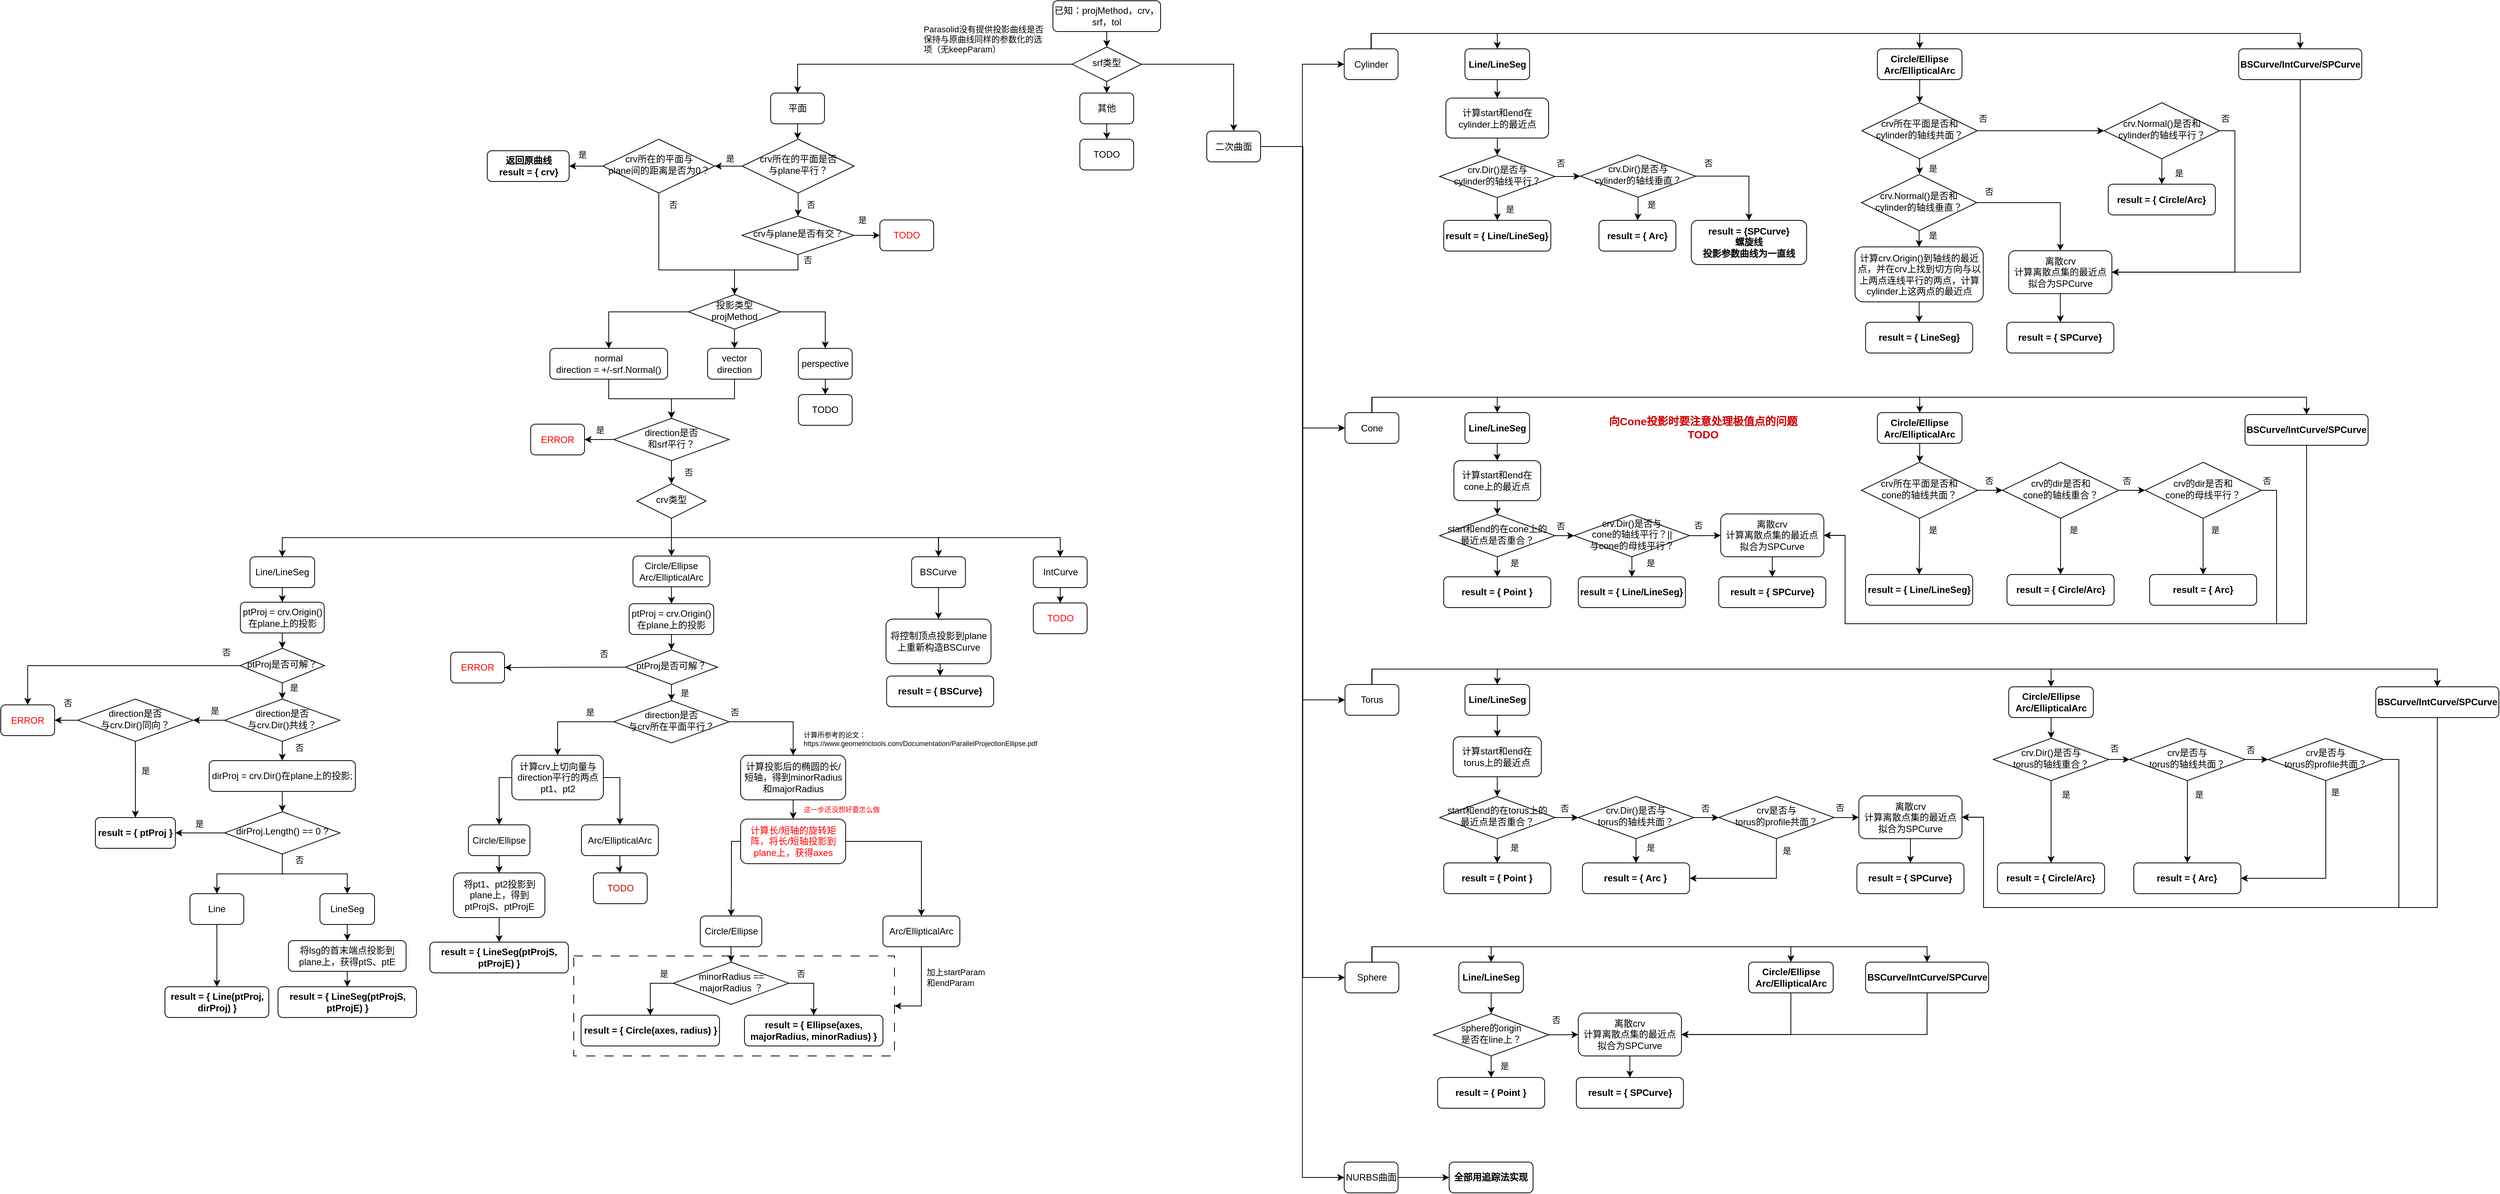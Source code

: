 <mxfile version="22.1.21" type="github">
  <diagram id="C5RBs43oDa-KdzZeNtuy" name="Page-1">
    <mxGraphModel dx="3608" dy="893" grid="1" gridSize="10" guides="1" tooltips="1" connect="1" arrows="1" fold="1" page="1" pageScale="1" pageWidth="827" pageHeight="1169" math="0" shadow="0">
      <root>
        <mxCell id="WIyWlLk6GJQsqaUBKTNV-0" />
        <mxCell id="WIyWlLk6GJQsqaUBKTNV-1" parent="WIyWlLk6GJQsqaUBKTNV-0" />
        <mxCell id="AzQNed1N8ElNNBdo4Fju-8" style="edgeStyle=orthogonalEdgeStyle;rounded=0;orthogonalLoop=1;jettySize=auto;html=1;exitX=0.5;exitY=1;exitDx=0;exitDy=0;entryX=0.5;entryY=0;entryDx=0;entryDy=0;" parent="WIyWlLk6GJQsqaUBKTNV-1" source="AzQNed1N8ElNNBdo4Fju-0" target="AzQNed1N8ElNNBdo4Fju-7" edge="1">
          <mxGeometry relative="1" as="geometry" />
        </mxCell>
        <mxCell id="AzQNed1N8ElNNBdo4Fju-0" value="&lt;div style=&quot;&quot;&gt;&lt;span style=&quot;background-color: initial;&quot;&gt;已知：projMethod，crv，srf，tol&lt;/span&gt;&lt;/div&gt;" style="rounded=1;whiteSpace=wrap;html=1;fontSize=12;glass=0;strokeWidth=1;shadow=0;align=center;" parent="WIyWlLk6GJQsqaUBKTNV-1" vertex="1">
          <mxGeometry x="-130" y="690" width="140" height="40" as="geometry" />
        </mxCell>
        <mxCell id="AzQNed1N8ElNNBdo4Fju-2" value="&lt;span style=&quot;font-size: 11px;&quot;&gt;Parasolid没有提供投影曲线是否保持与原曲线同样的参数化的选项（无keepParam）&lt;/span&gt;" style="rounded=0;whiteSpace=wrap;html=1;gradientColor=default;fillColor=none;strokeColor=none;fontSize=9;align=left;" parent="WIyWlLk6GJQsqaUBKTNV-1" vertex="1">
          <mxGeometry x="-300" y="720" width="160" height="40" as="geometry" />
        </mxCell>
        <mxCell id="AzQNed1N8ElNNBdo4Fju-22" style="edgeStyle=orthogonalEdgeStyle;rounded=0;orthogonalLoop=1;jettySize=auto;html=1;entryX=0.5;entryY=0;entryDx=0;entryDy=0;" parent="WIyWlLk6GJQsqaUBKTNV-1" source="AzQNed1N8ElNNBdo4Fju-7" target="AzQNed1N8ElNNBdo4Fju-11" edge="1">
          <mxGeometry relative="1" as="geometry" />
        </mxCell>
        <mxCell id="AzQNed1N8ElNNBdo4Fju-23" style="edgeStyle=orthogonalEdgeStyle;rounded=0;orthogonalLoop=1;jettySize=auto;html=1;exitX=0.5;exitY=1;exitDx=0;exitDy=0;entryX=0.5;entryY=0;entryDx=0;entryDy=0;" parent="WIyWlLk6GJQsqaUBKTNV-1" source="AzQNed1N8ElNNBdo4Fju-7" target="AzQNed1N8ElNNBdo4Fju-12" edge="1">
          <mxGeometry relative="1" as="geometry" />
        </mxCell>
        <mxCell id="AzQNed1N8ElNNBdo4Fju-24" style="edgeStyle=orthogonalEdgeStyle;rounded=0;orthogonalLoop=1;jettySize=auto;html=1;exitX=1;exitY=0.5;exitDx=0;exitDy=0;entryX=0.5;entryY=0;entryDx=0;entryDy=0;" parent="WIyWlLk6GJQsqaUBKTNV-1" source="AzQNed1N8ElNNBdo4Fju-7" target="AzQNed1N8ElNNBdo4Fju-13" edge="1">
          <mxGeometry relative="1" as="geometry" />
        </mxCell>
        <mxCell id="AzQNed1N8ElNNBdo4Fju-7" value="srf类型" style="rhombus;whiteSpace=wrap;html=1;shadow=0;fontFamily=Helvetica;fontSize=12;align=center;strokeWidth=1;spacing=6;spacingTop=-4;" parent="WIyWlLk6GJQsqaUBKTNV-1" vertex="1">
          <mxGeometry x="-105" y="750" width="90" height="45" as="geometry" />
        </mxCell>
        <mxCell id="AzQNed1N8ElNNBdo4Fju-184" value="" style="edgeStyle=orthogonalEdgeStyle;rounded=0;orthogonalLoop=1;jettySize=auto;html=1;" parent="WIyWlLk6GJQsqaUBKTNV-1" source="AzQNed1N8ElNNBdo4Fju-11" target="AzQNed1N8ElNNBdo4Fju-183" edge="1">
          <mxGeometry relative="1" as="geometry" />
        </mxCell>
        <mxCell id="AzQNed1N8ElNNBdo4Fju-11" value="平面" style="rounded=1;whiteSpace=wrap;html=1;fontSize=12;glass=0;strokeWidth=1;shadow=0;" parent="WIyWlLk6GJQsqaUBKTNV-1" vertex="1">
          <mxGeometry x="-497" y="810" width="70" height="40" as="geometry" />
        </mxCell>
        <mxCell id="AzQNed1N8ElNNBdo4Fju-178" value="" style="edgeStyle=orthogonalEdgeStyle;rounded=0;orthogonalLoop=1;jettySize=auto;html=1;" parent="WIyWlLk6GJQsqaUBKTNV-1" source="AzQNed1N8ElNNBdo4Fju-12" target="AzQNed1N8ElNNBdo4Fju-177" edge="1">
          <mxGeometry relative="1" as="geometry" />
        </mxCell>
        <mxCell id="AzQNed1N8ElNNBdo4Fju-12" value="其他" style="rounded=1;whiteSpace=wrap;html=1;fontSize=12;glass=0;strokeWidth=1;shadow=0;" parent="WIyWlLk6GJQsqaUBKTNV-1" vertex="1">
          <mxGeometry x="-95" y="810" width="70" height="40" as="geometry" />
        </mxCell>
        <mxCell id="12BlZwvMtsUTy5BmQ8GU-24" style="edgeStyle=orthogonalEdgeStyle;rounded=0;orthogonalLoop=1;jettySize=auto;html=1;exitX=1;exitY=0.5;exitDx=0;exitDy=0;entryX=0;entryY=0.5;entryDx=0;entryDy=0;" edge="1" parent="WIyWlLk6GJQsqaUBKTNV-1" source="AzQNed1N8ElNNBdo4Fju-13" target="AzQNed1N8ElNNBdo4Fju-179">
          <mxGeometry relative="1" as="geometry" />
        </mxCell>
        <mxCell id="12BlZwvMtsUTy5BmQ8GU-25" style="edgeStyle=orthogonalEdgeStyle;rounded=0;orthogonalLoop=1;jettySize=auto;html=1;exitX=1;exitY=0.5;exitDx=0;exitDy=0;entryX=0;entryY=0.5;entryDx=0;entryDy=0;" edge="1" parent="WIyWlLk6GJQsqaUBKTNV-1" source="AzQNed1N8ElNNBdo4Fju-13" target="AzQNed1N8ElNNBdo4Fju-180">
          <mxGeometry relative="1" as="geometry" />
        </mxCell>
        <mxCell id="12BlZwvMtsUTy5BmQ8GU-77" style="edgeStyle=orthogonalEdgeStyle;rounded=0;orthogonalLoop=1;jettySize=auto;html=1;exitX=1;exitY=0.5;exitDx=0;exitDy=0;entryX=0;entryY=0.5;entryDx=0;entryDy=0;" edge="1" parent="WIyWlLk6GJQsqaUBKTNV-1" source="AzQNed1N8ElNNBdo4Fju-13" target="12BlZwvMtsUTy5BmQ8GU-64">
          <mxGeometry relative="1" as="geometry" />
        </mxCell>
        <mxCell id="12BlZwvMtsUTy5BmQ8GU-114" style="edgeStyle=orthogonalEdgeStyle;rounded=0;orthogonalLoop=1;jettySize=auto;html=1;exitX=1;exitY=0.5;exitDx=0;exitDy=0;entryX=0;entryY=0.5;entryDx=0;entryDy=0;" edge="1" parent="WIyWlLk6GJQsqaUBKTNV-1" source="AzQNed1N8ElNNBdo4Fju-13" target="12BlZwvMtsUTy5BmQ8GU-113">
          <mxGeometry relative="1" as="geometry" />
        </mxCell>
        <mxCell id="12BlZwvMtsUTy5BmQ8GU-137" style="edgeStyle=orthogonalEdgeStyle;rounded=0;orthogonalLoop=1;jettySize=auto;html=1;exitX=1;exitY=0.5;exitDx=0;exitDy=0;entryX=0;entryY=0.5;entryDx=0;entryDy=0;" edge="1" parent="WIyWlLk6GJQsqaUBKTNV-1" source="AzQNed1N8ElNNBdo4Fju-13" target="12BlZwvMtsUTy5BmQ8GU-134">
          <mxGeometry relative="1" as="geometry">
            <mxPoint x="180" y="2030" as="targetPoint" />
          </mxGeometry>
        </mxCell>
        <mxCell id="AzQNed1N8ElNNBdo4Fju-13" value="二次曲面" style="rounded=1;whiteSpace=wrap;html=1;fontSize=12;glass=0;strokeWidth=1;shadow=0;" parent="WIyWlLk6GJQsqaUBKTNV-1" vertex="1">
          <mxGeometry x="70" y="859.5" width="70" height="40" as="geometry" />
        </mxCell>
        <mxCell id="AzQNed1N8ElNNBdo4Fju-25" style="edgeStyle=orthogonalEdgeStyle;rounded=0;orthogonalLoop=1;jettySize=auto;html=1;exitX=0.5;exitY=1;exitDx=0;exitDy=0;entryX=0.5;entryY=0;entryDx=0;entryDy=0;" parent="WIyWlLk6GJQsqaUBKTNV-1" source="AzQNed1N8ElNNBdo4Fju-14" target="AzQNed1N8ElNNBdo4Fju-16" edge="1">
          <mxGeometry relative="1" as="geometry" />
        </mxCell>
        <mxCell id="AzQNed1N8ElNNBdo4Fju-26" style="edgeStyle=orthogonalEdgeStyle;rounded=0;orthogonalLoop=1;jettySize=auto;html=1;exitX=0;exitY=0.5;exitDx=0;exitDy=0;entryX=0.5;entryY=0;entryDx=0;entryDy=0;" parent="WIyWlLk6GJQsqaUBKTNV-1" source="AzQNed1N8ElNNBdo4Fju-14" target="AzQNed1N8ElNNBdo4Fju-15" edge="1">
          <mxGeometry relative="1" as="geometry" />
        </mxCell>
        <mxCell id="AzQNed1N8ElNNBdo4Fju-27" style="edgeStyle=orthogonalEdgeStyle;rounded=0;orthogonalLoop=1;jettySize=auto;html=1;exitX=1;exitY=0.5;exitDx=0;exitDy=0;entryX=0.5;entryY=0;entryDx=0;entryDy=0;" parent="WIyWlLk6GJQsqaUBKTNV-1" source="AzQNed1N8ElNNBdo4Fju-14" target="AzQNed1N8ElNNBdo4Fju-17" edge="1">
          <mxGeometry relative="1" as="geometry" />
        </mxCell>
        <mxCell id="AzQNed1N8ElNNBdo4Fju-14" value="投影类型&lt;br&gt;projMethod" style="rhombus;whiteSpace=wrap;html=1;shadow=0;fontFamily=Helvetica;fontSize=12;align=center;strokeWidth=1;spacing=6;spacingTop=-4;" parent="WIyWlLk6GJQsqaUBKTNV-1" vertex="1">
          <mxGeometry x="-604" y="1072" width="120" height="45" as="geometry" />
        </mxCell>
        <mxCell id="AzQNed1N8ElNNBdo4Fju-269" style="edgeStyle=orthogonalEdgeStyle;rounded=0;orthogonalLoop=1;jettySize=auto;html=1;exitX=0.5;exitY=1;exitDx=0;exitDy=0;entryX=0.5;entryY=0;entryDx=0;entryDy=0;" parent="WIyWlLk6GJQsqaUBKTNV-1" source="AzQNed1N8ElNNBdo4Fju-15" target="AzQNed1N8ElNNBdo4Fju-33" edge="1">
          <mxGeometry relative="1" as="geometry" />
        </mxCell>
        <mxCell id="AzQNed1N8ElNNBdo4Fju-15" value="normal&lt;br&gt;direction = +/-srf.Normal()" style="rounded=1;whiteSpace=wrap;html=1;fontSize=12;glass=0;strokeWidth=1;shadow=0;" parent="WIyWlLk6GJQsqaUBKTNV-1" vertex="1">
          <mxGeometry x="-784" y="1142" width="153" height="40" as="geometry" />
        </mxCell>
        <mxCell id="AzQNed1N8ElNNBdo4Fju-270" style="edgeStyle=orthogonalEdgeStyle;rounded=0;orthogonalLoop=1;jettySize=auto;html=1;exitX=0.5;exitY=1;exitDx=0;exitDy=0;entryX=0.5;entryY=0;entryDx=0;entryDy=0;" parent="WIyWlLk6GJQsqaUBKTNV-1" source="AzQNed1N8ElNNBdo4Fju-16" target="AzQNed1N8ElNNBdo4Fju-33" edge="1">
          <mxGeometry relative="1" as="geometry">
            <mxPoint x="-620" y="1230" as="targetPoint" />
          </mxGeometry>
        </mxCell>
        <mxCell id="AzQNed1N8ElNNBdo4Fju-16" value="vector&lt;br&gt;direction" style="rounded=1;whiteSpace=wrap;html=1;fontSize=12;glass=0;strokeWidth=1;shadow=0;" parent="WIyWlLk6GJQsqaUBKTNV-1" vertex="1">
          <mxGeometry x="-579" y="1142" width="70" height="40" as="geometry" />
        </mxCell>
        <mxCell id="AzQNed1N8ElNNBdo4Fju-29" style="edgeStyle=orthogonalEdgeStyle;rounded=0;orthogonalLoop=1;jettySize=auto;html=1;exitX=0.5;exitY=1;exitDx=0;exitDy=0;entryX=0.5;entryY=0;entryDx=0;entryDy=0;" parent="WIyWlLk6GJQsqaUBKTNV-1" source="AzQNed1N8ElNNBdo4Fju-17" target="AzQNed1N8ElNNBdo4Fju-28" edge="1">
          <mxGeometry relative="1" as="geometry" />
        </mxCell>
        <mxCell id="AzQNed1N8ElNNBdo4Fju-17" value="perspective" style="rounded=1;whiteSpace=wrap;html=1;fontSize=12;glass=0;strokeWidth=1;shadow=0;" parent="WIyWlLk6GJQsqaUBKTNV-1" vertex="1">
          <mxGeometry x="-461" y="1142" width="70" height="40" as="geometry" />
        </mxCell>
        <mxCell id="AzQNed1N8ElNNBdo4Fju-28" value="TODO" style="rounded=1;whiteSpace=wrap;html=1;fontSize=12;glass=0;strokeWidth=1;shadow=0;" parent="WIyWlLk6GJQsqaUBKTNV-1" vertex="1">
          <mxGeometry x="-461" y="1202" width="70" height="40" as="geometry" />
        </mxCell>
        <mxCell id="AzQNed1N8ElNNBdo4Fju-39" style="edgeStyle=orthogonalEdgeStyle;rounded=0;orthogonalLoop=1;jettySize=auto;html=1;exitX=0;exitY=0.5;exitDx=0;exitDy=0;exitPerimeter=0;entryX=0.5;entryY=0;entryDx=0;entryDy=0;" parent="WIyWlLk6GJQsqaUBKTNV-1" target="AzQNed1N8ElNNBdo4Fju-33" edge="1">
          <mxGeometry relative="1" as="geometry">
            <mxPoint x="-626.0" y="1232" as="sourcePoint" />
          </mxGeometry>
        </mxCell>
        <mxCell id="AzQNed1N8ElNNBdo4Fju-36" value="" style="edgeStyle=orthogonalEdgeStyle;rounded=0;orthogonalLoop=1;jettySize=auto;html=1;" parent="WIyWlLk6GJQsqaUBKTNV-1" source="AzQNed1N8ElNNBdo4Fju-33" target="AzQNed1N8ElNNBdo4Fju-35" edge="1">
          <mxGeometry relative="1" as="geometry" />
        </mxCell>
        <mxCell id="AzQNed1N8ElNNBdo4Fju-41" value="" style="edgeStyle=orthogonalEdgeStyle;rounded=0;orthogonalLoop=1;jettySize=auto;html=1;" parent="WIyWlLk6GJQsqaUBKTNV-1" source="AzQNed1N8ElNNBdo4Fju-33" target="AzQNed1N8ElNNBdo4Fju-40" edge="1">
          <mxGeometry relative="1" as="geometry" />
        </mxCell>
        <mxCell id="AzQNed1N8ElNNBdo4Fju-33" value="direction是否&lt;br&gt;和srf平行？" style="rhombus;whiteSpace=wrap;html=1;shadow=0;fontFamily=Helvetica;fontSize=12;align=center;strokeWidth=1;spacing=6;spacingTop=-4;" parent="WIyWlLk6GJQsqaUBKTNV-1" vertex="1">
          <mxGeometry x="-701" y="1233" width="150" height="55" as="geometry" />
        </mxCell>
        <mxCell id="AzQNed1N8ElNNBdo4Fju-35" value="&lt;font color=&quot;#ff0000&quot;&gt;ERROR&lt;/font&gt;" style="rounded=1;whiteSpace=wrap;html=1;fontSize=12;glass=0;strokeWidth=1;shadow=0;" parent="WIyWlLk6GJQsqaUBKTNV-1" vertex="1">
          <mxGeometry x="-809" y="1240.5" width="70" height="40" as="geometry" />
        </mxCell>
        <mxCell id="AzQNed1N8ElNNBdo4Fju-37" value="&lt;span style=&quot;font-size: 11px;&quot;&gt;是&lt;/span&gt;" style="rounded=0;whiteSpace=wrap;html=1;gradientColor=default;fillColor=none;strokeColor=none;fontSize=9;align=left;" parent="WIyWlLk6GJQsqaUBKTNV-1" vertex="1">
          <mxGeometry x="-726" y="1233" width="25" height="30" as="geometry" />
        </mxCell>
        <mxCell id="AzQNed1N8ElNNBdo4Fju-38" value="&lt;span style=&quot;font-size: 11px;&quot;&gt;否&lt;/span&gt;" style="rounded=0;whiteSpace=wrap;html=1;gradientColor=default;fillColor=none;strokeColor=none;fontSize=9;align=left;" parent="WIyWlLk6GJQsqaUBKTNV-1" vertex="1">
          <mxGeometry x="-611.5" y="1288" width="25" height="30" as="geometry" />
        </mxCell>
        <mxCell id="AzQNed1N8ElNNBdo4Fju-271" style="edgeStyle=orthogonalEdgeStyle;rounded=0;orthogonalLoop=1;jettySize=auto;html=1;exitX=0.5;exitY=1;exitDx=0;exitDy=0;entryX=0.5;entryY=0;entryDx=0;entryDy=0;" parent="WIyWlLk6GJQsqaUBKTNV-1" source="AzQNed1N8ElNNBdo4Fju-40" target="AzQNed1N8ElNNBdo4Fju-44" edge="1">
          <mxGeometry relative="1" as="geometry" />
        </mxCell>
        <mxCell id="AzQNed1N8ElNNBdo4Fju-272" style="edgeStyle=orthogonalEdgeStyle;rounded=0;orthogonalLoop=1;jettySize=auto;html=1;exitX=0.5;exitY=1;exitDx=0;exitDy=0;" parent="WIyWlLk6GJQsqaUBKTNV-1" source="AzQNed1N8ElNNBdo4Fju-40" target="AzQNed1N8ElNNBdo4Fju-113" edge="1">
          <mxGeometry relative="1" as="geometry" />
        </mxCell>
        <mxCell id="AzQNed1N8ElNNBdo4Fju-273" style="edgeStyle=orthogonalEdgeStyle;rounded=0;orthogonalLoop=1;jettySize=auto;html=1;exitX=0.5;exitY=1;exitDx=0;exitDy=0;entryX=0.5;entryY=0;entryDx=0;entryDy=0;" parent="WIyWlLk6GJQsqaUBKTNV-1" source="AzQNed1N8ElNNBdo4Fju-40" target="AzQNed1N8ElNNBdo4Fju-45" edge="1">
          <mxGeometry relative="1" as="geometry" />
        </mxCell>
        <mxCell id="AzQNed1N8ElNNBdo4Fju-274" style="edgeStyle=orthogonalEdgeStyle;rounded=0;orthogonalLoop=1;jettySize=auto;html=1;exitX=0.5;exitY=1;exitDx=0;exitDy=0;entryX=0.5;entryY=0;entryDx=0;entryDy=0;" parent="WIyWlLk6GJQsqaUBKTNV-1" source="AzQNed1N8ElNNBdo4Fju-40" target="AzQNed1N8ElNNBdo4Fju-46" edge="1">
          <mxGeometry relative="1" as="geometry" />
        </mxCell>
        <mxCell id="AzQNed1N8ElNNBdo4Fju-40" value="crv类型" style="rhombus;whiteSpace=wrap;html=1;shadow=0;fontFamily=Helvetica;fontSize=12;align=center;strokeWidth=1;spacing=6;spacingTop=-4;" parent="WIyWlLk6GJQsqaUBKTNV-1" vertex="1">
          <mxGeometry x="-671" y="1318" width="90" height="45" as="geometry" />
        </mxCell>
        <mxCell id="AzQNed1N8ElNNBdo4Fju-123" style="edgeStyle=orthogonalEdgeStyle;rounded=0;orthogonalLoop=1;jettySize=auto;html=1;exitX=0.5;exitY=1;exitDx=0;exitDy=0;entryX=0.5;entryY=0;entryDx=0;entryDy=0;" parent="WIyWlLk6GJQsqaUBKTNV-1" source="AzQNed1N8ElNNBdo4Fju-44" target="AzQNed1N8ElNNBdo4Fju-111" edge="1">
          <mxGeometry relative="1" as="geometry" />
        </mxCell>
        <mxCell id="AzQNed1N8ElNNBdo4Fju-44" value="Circle/Ellipse&lt;br&gt;Arc/EllipticalArc" style="rounded=1;whiteSpace=wrap;html=1;fontSize=12;glass=0;strokeWidth=1;shadow=0;" parent="WIyWlLk6GJQsqaUBKTNV-1" vertex="1">
          <mxGeometry x="-676" y="1412" width="100" height="40" as="geometry" />
        </mxCell>
        <mxCell id="AzQNed1N8ElNNBdo4Fju-170" style="edgeStyle=orthogonalEdgeStyle;rounded=0;orthogonalLoop=1;jettySize=auto;html=1;exitX=0.5;exitY=1;exitDx=0;exitDy=0;entryX=0.5;entryY=0;entryDx=0;entryDy=0;" parent="WIyWlLk6GJQsqaUBKTNV-1" source="AzQNed1N8ElNNBdo4Fju-45" target="AzQNed1N8ElNNBdo4Fju-168" edge="1">
          <mxGeometry relative="1" as="geometry" />
        </mxCell>
        <mxCell id="AzQNed1N8ElNNBdo4Fju-45" value="BSCurve" style="rounded=1;whiteSpace=wrap;html=1;fontSize=12;glass=0;strokeWidth=1;shadow=0;" parent="WIyWlLk6GJQsqaUBKTNV-1" vertex="1">
          <mxGeometry x="-313.75" y="1413" width="70" height="40" as="geometry" />
        </mxCell>
        <mxCell id="AzQNed1N8ElNNBdo4Fju-48" value="" style="edgeStyle=orthogonalEdgeStyle;rounded=0;orthogonalLoop=1;jettySize=auto;html=1;" parent="WIyWlLk6GJQsqaUBKTNV-1" source="AzQNed1N8ElNNBdo4Fju-46" target="AzQNed1N8ElNNBdo4Fju-47" edge="1">
          <mxGeometry relative="1" as="geometry" />
        </mxCell>
        <mxCell id="AzQNed1N8ElNNBdo4Fju-46" value="IntCurve" style="rounded=1;whiteSpace=wrap;html=1;fontSize=12;glass=0;strokeWidth=1;shadow=0;" parent="WIyWlLk6GJQsqaUBKTNV-1" vertex="1">
          <mxGeometry x="-155.5" y="1413" width="70" height="40" as="geometry" />
        </mxCell>
        <mxCell id="AzQNed1N8ElNNBdo4Fju-47" value="&lt;font color=&quot;#ff0000&quot;&gt;TODO&lt;/font&gt;" style="rounded=1;whiteSpace=wrap;html=1;fontSize=12;glass=0;strokeWidth=1;shadow=0;" parent="WIyWlLk6GJQsqaUBKTNV-1" vertex="1">
          <mxGeometry x="-155.5" y="1473" width="70" height="40" as="geometry" />
        </mxCell>
        <mxCell id="AzQNed1N8ElNNBdo4Fju-86" value="" style="edgeStyle=orthogonalEdgeStyle;rounded=0;orthogonalLoop=1;jettySize=auto;html=1;" parent="WIyWlLk6GJQsqaUBKTNV-1" source="AzQNed1N8ElNNBdo4Fju-50" target="AzQNed1N8ElNNBdo4Fju-83" edge="1">
          <mxGeometry relative="1" as="geometry" />
        </mxCell>
        <mxCell id="AzQNed1N8ElNNBdo4Fju-50" value="LineSeg" style="rounded=1;whiteSpace=wrap;html=1;fontSize=12;glass=0;strokeWidth=1;shadow=0;" parent="WIyWlLk6GJQsqaUBKTNV-1" vertex="1">
          <mxGeometry x="-1083" y="1851" width="71" height="40" as="geometry" />
        </mxCell>
        <mxCell id="AzQNed1N8ElNNBdo4Fju-53" value="" style="edgeStyle=orthogonalEdgeStyle;rounded=0;orthogonalLoop=1;jettySize=auto;html=1;" parent="WIyWlLk6GJQsqaUBKTNV-1" source="AzQNed1N8ElNNBdo4Fju-51" target="AzQNed1N8ElNNBdo4Fju-52" edge="1">
          <mxGeometry relative="1" as="geometry" />
        </mxCell>
        <mxCell id="AzQNed1N8ElNNBdo4Fju-63" value="" style="edgeStyle=orthogonalEdgeStyle;rounded=0;orthogonalLoop=1;jettySize=auto;html=1;" parent="WIyWlLk6GJQsqaUBKTNV-1" source="AzQNed1N8ElNNBdo4Fju-51" target="AzQNed1N8ElNNBdo4Fju-61" edge="1">
          <mxGeometry relative="1" as="geometry" />
        </mxCell>
        <mxCell id="AzQNed1N8ElNNBdo4Fju-51" value="direction是否&lt;br&gt;与crv.Dir()共线？" style="rhombus;whiteSpace=wrap;html=1;shadow=0;fontFamily=Helvetica;fontSize=12;align=center;strokeWidth=1;spacing=6;spacingTop=-4;" parent="WIyWlLk6GJQsqaUBKTNV-1" vertex="1">
          <mxGeometry x="-1207" y="1598" width="150" height="55" as="geometry" />
        </mxCell>
        <mxCell id="AzQNed1N8ElNNBdo4Fju-56" value="" style="edgeStyle=orthogonalEdgeStyle;rounded=0;orthogonalLoop=1;jettySize=auto;html=1;" parent="WIyWlLk6GJQsqaUBKTNV-1" source="AzQNed1N8ElNNBdo4Fju-52" target="AzQNed1N8ElNNBdo4Fju-55" edge="1">
          <mxGeometry relative="1" as="geometry" />
        </mxCell>
        <mxCell id="AzQNed1N8ElNNBdo4Fju-121" style="edgeStyle=orthogonalEdgeStyle;rounded=0;orthogonalLoop=1;jettySize=auto;html=1;exitX=0.5;exitY=1;exitDx=0;exitDy=0;entryX=0.5;entryY=0;entryDx=0;entryDy=0;" parent="WIyWlLk6GJQsqaUBKTNV-1" source="AzQNed1N8ElNNBdo4Fju-52" target="AzQNed1N8ElNNBdo4Fju-62" edge="1">
          <mxGeometry relative="1" as="geometry" />
        </mxCell>
        <mxCell id="AzQNed1N8ElNNBdo4Fju-52" value="direction是否&lt;br&gt;与crv.Dir()同向？" style="rhombus;whiteSpace=wrap;html=1;shadow=0;fontFamily=Helvetica;fontSize=12;align=center;strokeWidth=1;spacing=6;spacingTop=-4;" parent="WIyWlLk6GJQsqaUBKTNV-1" vertex="1">
          <mxGeometry x="-1398" y="1598" width="150" height="55" as="geometry" />
        </mxCell>
        <mxCell id="AzQNed1N8ElNNBdo4Fju-54" value="&lt;span style=&quot;font-size: 11px;&quot;&gt;是&lt;/span&gt;" style="rounded=0;whiteSpace=wrap;html=1;gradientColor=default;fillColor=none;strokeColor=none;fontSize=9;align=left;" parent="WIyWlLk6GJQsqaUBKTNV-1" vertex="1">
          <mxGeometry x="-1227" y="1598" width="25" height="30" as="geometry" />
        </mxCell>
        <mxCell id="AzQNed1N8ElNNBdo4Fju-55" value="&lt;font color=&quot;#ff0000&quot;&gt;ERROR&lt;/font&gt;" style="rounded=1;whiteSpace=wrap;html=1;fontSize=12;glass=0;strokeWidth=1;shadow=0;" parent="WIyWlLk6GJQsqaUBKTNV-1" vertex="1">
          <mxGeometry x="-1498" y="1605.5" width="70" height="40" as="geometry" />
        </mxCell>
        <mxCell id="AzQNed1N8ElNNBdo4Fju-57" value="&lt;span style=&quot;font-size: 11px;&quot;&gt;否&lt;/span&gt;" style="rounded=0;whiteSpace=wrap;html=1;gradientColor=default;fillColor=none;strokeColor=none;fontSize=9;align=left;" parent="WIyWlLk6GJQsqaUBKTNV-1" vertex="1">
          <mxGeometry x="-1418" y="1588" width="25" height="30" as="geometry" />
        </mxCell>
        <mxCell id="AzQNed1N8ElNNBdo4Fju-60" value="&lt;span style=&quot;font-size: 11px;&quot;&gt;是&lt;/span&gt;" style="rounded=0;whiteSpace=wrap;html=1;gradientColor=default;fillColor=none;strokeColor=none;fontSize=9;align=left;" parent="WIyWlLk6GJQsqaUBKTNV-1" vertex="1">
          <mxGeometry x="-1317" y="1675.5" width="25" height="30" as="geometry" />
        </mxCell>
        <mxCell id="AzQNed1N8ElNNBdo4Fju-122" style="edgeStyle=orthogonalEdgeStyle;rounded=0;orthogonalLoop=1;jettySize=auto;html=1;exitX=0.5;exitY=1;exitDx=0;exitDy=0;entryX=0.5;entryY=0;entryDx=0;entryDy=0;" parent="WIyWlLk6GJQsqaUBKTNV-1" source="AzQNed1N8ElNNBdo4Fju-61" target="AzQNed1N8ElNNBdo4Fju-65" edge="1">
          <mxGeometry relative="1" as="geometry" />
        </mxCell>
        <mxCell id="AzQNed1N8ElNNBdo4Fju-61" value="dirProj = crv.Dir()在plane上的投影;" style="rounded=1;whiteSpace=wrap;html=1;fontSize=12;glass=0;strokeWidth=1;shadow=0;" parent="WIyWlLk6GJQsqaUBKTNV-1" vertex="1">
          <mxGeometry x="-1227" y="1678" width="190" height="40" as="geometry" />
        </mxCell>
        <mxCell id="AzQNed1N8ElNNBdo4Fju-62" value="&lt;b&gt;result = { ptProj }&lt;/b&gt;" style="rounded=1;whiteSpace=wrap;html=1;fontSize=12;glass=0;strokeWidth=1;shadow=0;" parent="WIyWlLk6GJQsqaUBKTNV-1" vertex="1">
          <mxGeometry x="-1375" y="1752" width="104" height="40" as="geometry" />
        </mxCell>
        <mxCell id="AzQNed1N8ElNNBdo4Fju-64" value="&lt;span style=&quot;font-size: 11px;&quot;&gt;否&lt;/span&gt;" style="rounded=0;whiteSpace=wrap;html=1;gradientColor=default;fillColor=none;strokeColor=none;fontSize=9;align=left;" parent="WIyWlLk6GJQsqaUBKTNV-1" vertex="1">
          <mxGeometry x="-1117" y="1645.5" width="25" height="30" as="geometry" />
        </mxCell>
        <mxCell id="AzQNed1N8ElNNBdo4Fju-67" value="" style="edgeStyle=orthogonalEdgeStyle;rounded=0;orthogonalLoop=1;jettySize=auto;html=1;" parent="WIyWlLk6GJQsqaUBKTNV-1" source="AzQNed1N8ElNNBdo4Fju-65" target="AzQNed1N8ElNNBdo4Fju-62" edge="1">
          <mxGeometry relative="1" as="geometry" />
        </mxCell>
        <mxCell id="AzQNed1N8ElNNBdo4Fju-275" style="edgeStyle=orthogonalEdgeStyle;rounded=0;orthogonalLoop=1;jettySize=auto;html=1;exitX=0.5;exitY=1;exitDx=0;exitDy=0;entryX=0.5;entryY=0;entryDx=0;entryDy=0;" parent="WIyWlLk6GJQsqaUBKTNV-1" source="AzQNed1N8ElNNBdo4Fju-65" target="AzQNed1N8ElNNBdo4Fju-76" edge="1">
          <mxGeometry relative="1" as="geometry" />
        </mxCell>
        <mxCell id="AzQNed1N8ElNNBdo4Fju-276" style="edgeStyle=orthogonalEdgeStyle;rounded=0;orthogonalLoop=1;jettySize=auto;html=1;exitX=0.5;exitY=1;exitDx=0;exitDy=0;entryX=0.5;entryY=0;entryDx=0;entryDy=0;" parent="WIyWlLk6GJQsqaUBKTNV-1" source="AzQNed1N8ElNNBdo4Fju-65" target="AzQNed1N8ElNNBdo4Fju-50" edge="1">
          <mxGeometry relative="1" as="geometry" />
        </mxCell>
        <mxCell id="AzQNed1N8ElNNBdo4Fju-65" value="dirProj.Length() == 0 ?" style="rhombus;whiteSpace=wrap;html=1;shadow=0;fontFamily=Helvetica;fontSize=12;align=center;strokeWidth=1;spacing=6;spacingTop=-4;" parent="WIyWlLk6GJQsqaUBKTNV-1" vertex="1">
          <mxGeometry x="-1207" y="1744.5" width="150" height="55" as="geometry" />
        </mxCell>
        <mxCell id="AzQNed1N8ElNNBdo4Fju-68" value="&lt;span style=&quot;font-size: 11px;&quot;&gt;是&lt;/span&gt;" style="rounded=0;whiteSpace=wrap;html=1;gradientColor=default;fillColor=none;strokeColor=none;fontSize=9;align=left;" parent="WIyWlLk6GJQsqaUBKTNV-1" vertex="1">
          <mxGeometry x="-1247" y="1744.5" width="25" height="30" as="geometry" />
        </mxCell>
        <mxCell id="AzQNed1N8ElNNBdo4Fju-70" value="&lt;b&gt;result = { Line(ptProj, dirProj) }&lt;/b&gt;" style="rounded=1;whiteSpace=wrap;html=1;fontSize=12;glass=0;strokeWidth=1;shadow=0;" parent="WIyWlLk6GJQsqaUBKTNV-1" vertex="1">
          <mxGeometry x="-1284.5" y="1972" width="135" height="40" as="geometry" />
        </mxCell>
        <mxCell id="AzQNed1N8ElNNBdo4Fju-72" value="&lt;span style=&quot;font-size: 11px;&quot;&gt;否&lt;/span&gt;" style="rounded=0;whiteSpace=wrap;html=1;gradientColor=default;fillColor=none;strokeColor=none;fontSize=9;align=left;" parent="WIyWlLk6GJQsqaUBKTNV-1" vertex="1">
          <mxGeometry x="-1117" y="1792" width="25" height="30" as="geometry" />
        </mxCell>
        <mxCell id="AzQNed1N8ElNNBdo4Fju-80" value="" style="edgeStyle=orthogonalEdgeStyle;rounded=0;orthogonalLoop=1;jettySize=auto;html=1;" parent="WIyWlLk6GJQsqaUBKTNV-1" source="AzQNed1N8ElNNBdo4Fju-76" target="AzQNed1N8ElNNBdo4Fju-70" edge="1">
          <mxGeometry relative="1" as="geometry" />
        </mxCell>
        <mxCell id="AzQNed1N8ElNNBdo4Fju-76" value="Line" style="rounded=1;whiteSpace=wrap;html=1;fontSize=12;glass=0;strokeWidth=1;shadow=0;" parent="WIyWlLk6GJQsqaUBKTNV-1" vertex="1">
          <mxGeometry x="-1252" y="1851" width="70" height="40" as="geometry" />
        </mxCell>
        <mxCell id="AzQNed1N8ElNNBdo4Fju-89" value="" style="edgeStyle=orthogonalEdgeStyle;rounded=0;orthogonalLoop=1;jettySize=auto;html=1;" parent="WIyWlLk6GJQsqaUBKTNV-1" source="AzQNed1N8ElNNBdo4Fju-83" target="AzQNed1N8ElNNBdo4Fju-87" edge="1">
          <mxGeometry relative="1" as="geometry" />
        </mxCell>
        <mxCell id="AzQNed1N8ElNNBdo4Fju-83" value="将lsg的首末端点投影到plane上，获得ptS、ptE" style="rounded=1;whiteSpace=wrap;html=1;fontSize=12;glass=0;strokeWidth=1;shadow=0;" parent="WIyWlLk6GJQsqaUBKTNV-1" vertex="1">
          <mxGeometry x="-1124" y="1912" width="153" height="40" as="geometry" />
        </mxCell>
        <mxCell id="AzQNed1N8ElNNBdo4Fju-87" value="&lt;b&gt;result = { LineSeg(ptProjS, ptProjE) }&lt;/b&gt;" style="rounded=1;whiteSpace=wrap;html=1;fontSize=12;glass=0;strokeWidth=1;shadow=0;" parent="WIyWlLk6GJQsqaUBKTNV-1" vertex="1">
          <mxGeometry x="-1137.5" y="1972" width="180" height="40" as="geometry" />
        </mxCell>
        <mxCell id="AzQNed1N8ElNNBdo4Fju-131" style="edgeStyle=orthogonalEdgeStyle;rounded=0;orthogonalLoop=1;jettySize=auto;html=1;exitX=0;exitY=0.5;exitDx=0;exitDy=0;entryX=0.5;entryY=0;entryDx=0;entryDy=0;" parent="WIyWlLk6GJQsqaUBKTNV-1" source="AzQNed1N8ElNNBdo4Fju-90" target="AzQNed1N8ElNNBdo4Fju-130" edge="1">
          <mxGeometry relative="1" as="geometry" />
        </mxCell>
        <mxCell id="AzQNed1N8ElNNBdo4Fju-148" style="edgeStyle=orthogonalEdgeStyle;rounded=0;orthogonalLoop=1;jettySize=auto;html=1;exitX=1;exitY=0.5;exitDx=0;exitDy=0;entryX=0.5;entryY=0;entryDx=0;entryDy=0;" parent="WIyWlLk6GJQsqaUBKTNV-1" source="AzQNed1N8ElNNBdo4Fju-90" target="AzQNed1N8ElNNBdo4Fju-146" edge="1">
          <mxGeometry relative="1" as="geometry" />
        </mxCell>
        <mxCell id="AzQNed1N8ElNNBdo4Fju-90" value="direction是否&lt;br&gt;与crv所在平面平行？" style="rhombus;whiteSpace=wrap;html=1;shadow=0;fontFamily=Helvetica;fontSize=12;align=center;strokeWidth=1;spacing=6;spacingTop=-4;" parent="WIyWlLk6GJQsqaUBKTNV-1" vertex="1">
          <mxGeometry x="-701" y="1600" width="150" height="55" as="geometry" />
        </mxCell>
        <mxCell id="AzQNed1N8ElNNBdo4Fju-97" value="&lt;span style=&quot;font-size: 11px;&quot;&gt;否&lt;/span&gt;" style="rounded=0;whiteSpace=wrap;html=1;gradientColor=default;fillColor=none;strokeColor=none;fontSize=9;align=left;" parent="WIyWlLk6GJQsqaUBKTNV-1" vertex="1">
          <mxGeometry x="-1212" y="1522" width="24" height="30" as="geometry" />
        </mxCell>
        <mxCell id="AzQNed1N8ElNNBdo4Fju-126" style="edgeStyle=orthogonalEdgeStyle;rounded=0;orthogonalLoop=1;jettySize=auto;html=1;exitX=0.5;exitY=1;exitDx=0;exitDy=0;entryX=0.5;entryY=0;entryDx=0;entryDy=0;" parent="WIyWlLk6GJQsqaUBKTNV-1" source="AzQNed1N8ElNNBdo4Fju-111" target="AzQNed1N8ElNNBdo4Fju-124" edge="1">
          <mxGeometry relative="1" as="geometry" />
        </mxCell>
        <mxCell id="AzQNed1N8ElNNBdo4Fju-111" value="ptProj = crv.Origin()在plane上的投影" style="rounded=1;whiteSpace=wrap;html=1;fontSize=12;glass=0;strokeWidth=1;shadow=0;" parent="WIyWlLk6GJQsqaUBKTNV-1" vertex="1">
          <mxGeometry x="-681" y="1474" width="110" height="40" as="geometry" />
        </mxCell>
        <mxCell id="AzQNed1N8ElNNBdo4Fju-115" value="" style="edgeStyle=orthogonalEdgeStyle;rounded=0;orthogonalLoop=1;jettySize=auto;html=1;" parent="WIyWlLk6GJQsqaUBKTNV-1" source="AzQNed1N8ElNNBdo4Fju-112" target="AzQNed1N8ElNNBdo4Fju-114" edge="1">
          <mxGeometry relative="1" as="geometry" />
        </mxCell>
        <mxCell id="AzQNed1N8ElNNBdo4Fju-112" value="ptProj = crv.Origin()在plane上的投影" style="rounded=1;whiteSpace=wrap;html=1;fontSize=12;glass=0;strokeWidth=1;shadow=0;align=center;" parent="WIyWlLk6GJQsqaUBKTNV-1" vertex="1">
          <mxGeometry x="-1186.45" y="1472" width="109" height="40" as="geometry" />
        </mxCell>
        <mxCell id="AzQNed1N8ElNNBdo4Fju-117" style="edgeStyle=orthogonalEdgeStyle;rounded=0;orthogonalLoop=1;jettySize=auto;html=1;exitX=0.5;exitY=1;exitDx=0;exitDy=0;entryX=0.5;entryY=0;entryDx=0;entryDy=0;" parent="WIyWlLk6GJQsqaUBKTNV-1" source="AzQNed1N8ElNNBdo4Fju-113" target="AzQNed1N8ElNNBdo4Fju-112" edge="1">
          <mxGeometry relative="1" as="geometry" />
        </mxCell>
        <mxCell id="AzQNed1N8ElNNBdo4Fju-113" value="Line/LineSeg" style="rounded=1;whiteSpace=wrap;html=1;fontSize=12;glass=0;strokeWidth=1;shadow=0;" parent="WIyWlLk6GJQsqaUBKTNV-1" vertex="1">
          <mxGeometry x="-1173.95" y="1413" width="84" height="40" as="geometry" />
        </mxCell>
        <mxCell id="AzQNed1N8ElNNBdo4Fju-116" style="edgeStyle=orthogonalEdgeStyle;rounded=0;orthogonalLoop=1;jettySize=auto;html=1;exitX=0;exitY=0.5;exitDx=0;exitDy=0;entryX=0.5;entryY=0;entryDx=0;entryDy=0;" parent="WIyWlLk6GJQsqaUBKTNV-1" source="AzQNed1N8ElNNBdo4Fju-114" target="AzQNed1N8ElNNBdo4Fju-55" edge="1">
          <mxGeometry relative="1" as="geometry" />
        </mxCell>
        <mxCell id="AzQNed1N8ElNNBdo4Fju-119" style="edgeStyle=orthogonalEdgeStyle;rounded=0;orthogonalLoop=1;jettySize=auto;html=1;exitX=0.5;exitY=1;exitDx=0;exitDy=0;entryX=0.5;entryY=0;entryDx=0;entryDy=0;" parent="WIyWlLk6GJQsqaUBKTNV-1" source="AzQNed1N8ElNNBdo4Fju-114" target="AzQNed1N8ElNNBdo4Fju-51" edge="1">
          <mxGeometry relative="1" as="geometry" />
        </mxCell>
        <mxCell id="AzQNed1N8ElNNBdo4Fju-114" value="ptProj是否可解？" style="rhombus;whiteSpace=wrap;html=1;shadow=0;fontFamily=Helvetica;fontSize=12;align=center;strokeWidth=1;spacing=6;spacingTop=-4;" parent="WIyWlLk6GJQsqaUBKTNV-1" vertex="1">
          <mxGeometry x="-1187" y="1532" width="110" height="45" as="geometry" />
        </mxCell>
        <mxCell id="AzQNed1N8ElNNBdo4Fju-120" value="&lt;span style=&quot;font-size: 11px;&quot;&gt;是&lt;/span&gt;" style="rounded=0;whiteSpace=wrap;html=1;gradientColor=default;fillColor=none;strokeColor=none;fontSize=9;align=left;" parent="WIyWlLk6GJQsqaUBKTNV-1" vertex="1">
          <mxGeometry x="-1124" y="1568" width="25" height="30" as="geometry" />
        </mxCell>
        <mxCell id="AzQNed1N8ElNNBdo4Fju-133" style="edgeStyle=orthogonalEdgeStyle;rounded=0;orthogonalLoop=1;jettySize=auto;html=1;exitX=0;exitY=0.5;exitDx=0;exitDy=0;entryX=1;entryY=0.5;entryDx=0;entryDy=0;" parent="WIyWlLk6GJQsqaUBKTNV-1" source="AzQNed1N8ElNNBdo4Fju-124" target="AzQNed1N8ElNNBdo4Fju-127" edge="1">
          <mxGeometry relative="1" as="geometry" />
        </mxCell>
        <mxCell id="AzQNed1N8ElNNBdo4Fju-144" value="" style="edgeStyle=orthogonalEdgeStyle;rounded=0;orthogonalLoop=1;jettySize=auto;html=1;" parent="WIyWlLk6GJQsqaUBKTNV-1" source="AzQNed1N8ElNNBdo4Fju-124" target="AzQNed1N8ElNNBdo4Fju-90" edge="1">
          <mxGeometry relative="1" as="geometry" />
        </mxCell>
        <mxCell id="AzQNed1N8ElNNBdo4Fju-124" value="ptProj是否可解？" style="rhombus;whiteSpace=wrap;html=1;shadow=0;fontFamily=Helvetica;fontSize=12;align=center;strokeWidth=1;spacing=6;spacingTop=-4;" parent="WIyWlLk6GJQsqaUBKTNV-1" vertex="1">
          <mxGeometry x="-686" y="1534" width="120" height="45" as="geometry" />
        </mxCell>
        <mxCell id="AzQNed1N8ElNNBdo4Fju-127" value="&lt;font color=&quot;#ff0000&quot;&gt;ERROR&lt;/font&gt;" style="rounded=1;whiteSpace=wrap;html=1;fontSize=12;glass=0;strokeWidth=1;shadow=0;" parent="WIyWlLk6GJQsqaUBKTNV-1" vertex="1">
          <mxGeometry x="-913" y="1537" width="70" height="40" as="geometry" />
        </mxCell>
        <mxCell id="AzQNed1N8ElNNBdo4Fju-129" value="&lt;span style=&quot;font-size: 11px;&quot;&gt;否&lt;/span&gt;" style="rounded=0;whiteSpace=wrap;html=1;gradientColor=default;fillColor=none;strokeColor=none;fontSize=9;align=left;" parent="WIyWlLk6GJQsqaUBKTNV-1" vertex="1">
          <mxGeometry x="-721.5" y="1524" width="24" height="30" as="geometry" />
        </mxCell>
        <mxCell id="AzQNed1N8ElNNBdo4Fju-142" style="edgeStyle=orthogonalEdgeStyle;rounded=0;orthogonalLoop=1;jettySize=auto;html=1;exitX=0;exitY=0.5;exitDx=0;exitDy=0;entryX=0.5;entryY=0;entryDx=0;entryDy=0;" parent="WIyWlLk6GJQsqaUBKTNV-1" source="AzQNed1N8ElNNBdo4Fju-130" target="AzQNed1N8ElNNBdo4Fju-134" edge="1">
          <mxGeometry relative="1" as="geometry">
            <Array as="points">
              <mxPoint x="-850" y="1700" />
            </Array>
          </mxGeometry>
        </mxCell>
        <mxCell id="AzQNed1N8ElNNBdo4Fju-143" style="edgeStyle=orthogonalEdgeStyle;rounded=0;orthogonalLoop=1;jettySize=auto;html=1;exitX=1;exitY=0.5;exitDx=0;exitDy=0;entryX=0.5;entryY=0;entryDx=0;entryDy=0;" parent="WIyWlLk6GJQsqaUBKTNV-1" source="AzQNed1N8ElNNBdo4Fju-130" target="AzQNed1N8ElNNBdo4Fju-139" edge="1">
          <mxGeometry relative="1" as="geometry" />
        </mxCell>
        <mxCell id="AzQNed1N8ElNNBdo4Fju-130" value="计算crv上切向量与direction平行的两点pt1、pt2" style="rounded=1;whiteSpace=wrap;html=1;fontSize=12;glass=0;strokeWidth=1;shadow=0;" parent="WIyWlLk6GJQsqaUBKTNV-1" vertex="1">
          <mxGeometry x="-833.5" y="1671" width="119" height="58" as="geometry" />
        </mxCell>
        <mxCell id="AzQNed1N8ElNNBdo4Fju-132" value="&lt;span style=&quot;font-size: 11px;&quot;&gt;是&lt;/span&gt;" style="rounded=0;whiteSpace=wrap;html=1;gradientColor=default;fillColor=none;strokeColor=none;fontSize=9;align=left;" parent="WIyWlLk6GJQsqaUBKTNV-1" vertex="1">
          <mxGeometry x="-739" y="1600" width="25" height="30" as="geometry" />
        </mxCell>
        <mxCell id="AzQNed1N8ElNNBdo4Fju-136" value="" style="edgeStyle=orthogonalEdgeStyle;rounded=0;orthogonalLoop=1;jettySize=auto;html=1;" parent="WIyWlLk6GJQsqaUBKTNV-1" source="AzQNed1N8ElNNBdo4Fju-134" target="AzQNed1N8ElNNBdo4Fju-135" edge="1">
          <mxGeometry relative="1" as="geometry" />
        </mxCell>
        <mxCell id="AzQNed1N8ElNNBdo4Fju-134" value="Circle/Ellipse" style="rounded=1;whiteSpace=wrap;html=1;fontSize=12;glass=0;strokeWidth=1;shadow=0;" parent="WIyWlLk6GJQsqaUBKTNV-1" vertex="1">
          <mxGeometry x="-890" y="1761.5" width="80" height="40" as="geometry" />
        </mxCell>
        <mxCell id="AzQNed1N8ElNNBdo4Fju-138" value="" style="edgeStyle=orthogonalEdgeStyle;rounded=0;orthogonalLoop=1;jettySize=auto;html=1;" parent="WIyWlLk6GJQsqaUBKTNV-1" source="AzQNed1N8ElNNBdo4Fju-135" target="AzQNed1N8ElNNBdo4Fju-137" edge="1">
          <mxGeometry relative="1" as="geometry" />
        </mxCell>
        <mxCell id="AzQNed1N8ElNNBdo4Fju-135" value="将pt1、pt2投影到plane上，得到ptProjS、ptProjE" style="rounded=1;whiteSpace=wrap;html=1;fontSize=12;glass=0;strokeWidth=1;shadow=0;" parent="WIyWlLk6GJQsqaUBKTNV-1" vertex="1">
          <mxGeometry x="-909.5" y="1824" width="119" height="58" as="geometry" />
        </mxCell>
        <mxCell id="AzQNed1N8ElNNBdo4Fju-137" value="&lt;b&gt;result = { LineSeg(ptProjS, ptProjE) }&lt;/b&gt;" style="rounded=1;whiteSpace=wrap;html=1;fontSize=12;glass=0;strokeWidth=1;shadow=0;" parent="WIyWlLk6GJQsqaUBKTNV-1" vertex="1">
          <mxGeometry x="-940" y="1914" width="180" height="40" as="geometry" />
        </mxCell>
        <mxCell id="AzQNed1N8ElNNBdo4Fju-141" value="" style="edgeStyle=orthogonalEdgeStyle;rounded=0;orthogonalLoop=1;jettySize=auto;html=1;" parent="WIyWlLk6GJQsqaUBKTNV-1" source="AzQNed1N8ElNNBdo4Fju-139" target="AzQNed1N8ElNNBdo4Fju-140" edge="1">
          <mxGeometry relative="1" as="geometry" />
        </mxCell>
        <mxCell id="AzQNed1N8ElNNBdo4Fju-139" value="Arc/EllipticalArc" style="rounded=1;whiteSpace=wrap;html=1;fontSize=12;glass=0;strokeWidth=1;shadow=0;" parent="WIyWlLk6GJQsqaUBKTNV-1" vertex="1">
          <mxGeometry x="-743" y="1761.5" width="100" height="40" as="geometry" />
        </mxCell>
        <mxCell id="AzQNed1N8ElNNBdo4Fju-140" value="&lt;font color=&quot;#cc0000&quot;&gt;TODO&lt;/font&gt;" style="rounded=1;whiteSpace=wrap;html=1;fontSize=12;glass=0;strokeWidth=1;shadow=0;" parent="WIyWlLk6GJQsqaUBKTNV-1" vertex="1">
          <mxGeometry x="-727.5" y="1824" width="70" height="40" as="geometry" />
        </mxCell>
        <mxCell id="AzQNed1N8ElNNBdo4Fju-145" value="&lt;span style=&quot;font-size: 11px;&quot;&gt;是&lt;/span&gt;" style="rounded=0;whiteSpace=wrap;html=1;gradientColor=default;fillColor=none;strokeColor=none;fontSize=9;align=left;" parent="WIyWlLk6GJQsqaUBKTNV-1" vertex="1">
          <mxGeometry x="-616" y="1575" width="25" height="30" as="geometry" />
        </mxCell>
        <mxCell id="AzQNed1N8ElNNBdo4Fju-151" value="" style="edgeStyle=orthogonalEdgeStyle;rounded=0;orthogonalLoop=1;jettySize=auto;html=1;" parent="WIyWlLk6GJQsqaUBKTNV-1" source="AzQNed1N8ElNNBdo4Fju-146" target="AzQNed1N8ElNNBdo4Fju-150" edge="1">
          <mxGeometry relative="1" as="geometry" />
        </mxCell>
        <mxCell id="AzQNed1N8ElNNBdo4Fju-146" value="计算投影后的椭圆的长/短轴，得到minorRadius和majorRadius" style="rounded=1;whiteSpace=wrap;html=1;fontSize=12;glass=0;strokeWidth=1;shadow=0;" parent="WIyWlLk6GJQsqaUBKTNV-1" vertex="1">
          <mxGeometry x="-536" y="1671" width="136.5" height="58" as="geometry" />
        </mxCell>
        <mxCell id="AzQNed1N8ElNNBdo4Fju-147" value="计算所参考的论文：https://www.geometrictools.com/Documentation/ParallelProjectionEllipse.pdf" style="rounded=0;whiteSpace=wrap;html=1;gradientColor=default;fillColor=none;strokeColor=none;fontSize=9;align=left;" parent="WIyWlLk6GJQsqaUBKTNV-1" vertex="1">
          <mxGeometry x="-456" y="1630" width="160" height="40" as="geometry" />
        </mxCell>
        <mxCell id="AzQNed1N8ElNNBdo4Fju-149" value="&lt;span style=&quot;font-size: 11px;&quot;&gt;否&lt;/span&gt;" style="rounded=0;whiteSpace=wrap;html=1;gradientColor=default;fillColor=none;strokeColor=none;fontSize=9;align=left;" parent="WIyWlLk6GJQsqaUBKTNV-1" vertex="1">
          <mxGeometry x="-551" y="1600" width="25" height="30" as="geometry" />
        </mxCell>
        <mxCell id="AzQNed1N8ElNNBdo4Fju-166" style="edgeStyle=orthogonalEdgeStyle;rounded=0;orthogonalLoop=1;jettySize=auto;html=1;exitX=0;exitY=0.5;exitDx=0;exitDy=0;entryX=0.5;entryY=0;entryDx=0;entryDy=0;" parent="WIyWlLk6GJQsqaUBKTNV-1" source="AzQNed1N8ElNNBdo4Fju-150" target="AzQNed1N8ElNNBdo4Fju-153" edge="1">
          <mxGeometry relative="1" as="geometry">
            <Array as="points">
              <mxPoint x="-548" y="1783" />
              <mxPoint x="-548" y="1846" />
            </Array>
          </mxGeometry>
        </mxCell>
        <mxCell id="AzQNed1N8ElNNBdo4Fju-167" style="edgeStyle=orthogonalEdgeStyle;rounded=0;orthogonalLoop=1;jettySize=auto;html=1;exitX=1;exitY=0.5;exitDx=0;exitDy=0;" parent="WIyWlLk6GJQsqaUBKTNV-1" source="AzQNed1N8ElNNBdo4Fju-150" target="AzQNed1N8ElNNBdo4Fju-162" edge="1">
          <mxGeometry relative="1" as="geometry" />
        </mxCell>
        <mxCell id="AzQNed1N8ElNNBdo4Fju-150" value="&lt;font color=&quot;#ff0000&quot;&gt;计算长/短轴的旋转矩阵，将长/短轴投影到plane上，获得axes&lt;/font&gt;" style="rounded=1;whiteSpace=wrap;html=1;fontSize=12;glass=0;strokeWidth=1;shadow=0;" parent="WIyWlLk6GJQsqaUBKTNV-1" vertex="1">
          <mxGeometry x="-536" y="1754" width="136.5" height="58" as="geometry" />
        </mxCell>
        <mxCell id="AzQNed1N8ElNNBdo4Fju-152" value="&lt;font color=&quot;#ff0000&quot;&gt;这一步还没想好要怎么做&lt;/font&gt;" style="rounded=0;whiteSpace=wrap;html=1;gradientColor=default;fillColor=none;strokeColor=none;fontSize=9;align=left;" parent="WIyWlLk6GJQsqaUBKTNV-1" vertex="1">
          <mxGeometry x="-456" y="1721.5" width="160" height="40" as="geometry" />
        </mxCell>
        <mxCell id="AzQNed1N8ElNNBdo4Fju-155" value="" style="edgeStyle=orthogonalEdgeStyle;rounded=0;orthogonalLoop=1;jettySize=auto;html=1;" parent="WIyWlLk6GJQsqaUBKTNV-1" source="AzQNed1N8ElNNBdo4Fju-153" target="AzQNed1N8ElNNBdo4Fju-154" edge="1">
          <mxGeometry relative="1" as="geometry" />
        </mxCell>
        <mxCell id="AzQNed1N8ElNNBdo4Fju-153" value="Circle/Ellipse" style="rounded=1;whiteSpace=wrap;html=1;fontSize=12;glass=0;strokeWidth=1;shadow=0;" parent="WIyWlLk6GJQsqaUBKTNV-1" vertex="1">
          <mxGeometry x="-588.5" y="1880" width="80" height="40" as="geometry" />
        </mxCell>
        <mxCell id="AzQNed1N8ElNNBdo4Fju-158" style="edgeStyle=orthogonalEdgeStyle;rounded=0;orthogonalLoop=1;jettySize=auto;html=1;exitX=0;exitY=0.5;exitDx=0;exitDy=0;entryX=0.5;entryY=0;entryDx=0;entryDy=0;" parent="WIyWlLk6GJQsqaUBKTNV-1" source="AzQNed1N8ElNNBdo4Fju-154" target="AzQNed1N8ElNNBdo4Fju-156" edge="1">
          <mxGeometry relative="1" as="geometry" />
        </mxCell>
        <mxCell id="AzQNed1N8ElNNBdo4Fju-159" style="edgeStyle=orthogonalEdgeStyle;rounded=0;orthogonalLoop=1;jettySize=auto;html=1;exitX=1;exitY=0.5;exitDx=0;exitDy=0;entryX=0.5;entryY=0;entryDx=0;entryDy=0;" parent="WIyWlLk6GJQsqaUBKTNV-1" source="AzQNed1N8ElNNBdo4Fju-154" target="AzQNed1N8ElNNBdo4Fju-157" edge="1">
          <mxGeometry relative="1" as="geometry" />
        </mxCell>
        <mxCell id="AzQNed1N8ElNNBdo4Fju-154" value="minorRadius == majorRadius ？" style="rhombus;whiteSpace=wrap;html=1;shadow=0;fontFamily=Helvetica;fontSize=12;align=center;strokeWidth=1;spacing=6;spacingTop=-4;" parent="WIyWlLk6GJQsqaUBKTNV-1" vertex="1">
          <mxGeometry x="-623.5" y="1940" width="150" height="55" as="geometry" />
        </mxCell>
        <mxCell id="AzQNed1N8ElNNBdo4Fju-156" value="&lt;b&gt;result = { Circle(axes, radius) }&lt;/b&gt;" style="rounded=1;whiteSpace=wrap;html=1;fontSize=12;glass=0;strokeWidth=1;shadow=0;" parent="WIyWlLk6GJQsqaUBKTNV-1" vertex="1">
          <mxGeometry x="-743.5" y="2009" width="180" height="40" as="geometry" />
        </mxCell>
        <mxCell id="AzQNed1N8ElNNBdo4Fju-157" value="&lt;b&gt;result = { Ellipse(axes, majorRadius, minorRadius) }&lt;/b&gt;" style="rounded=1;whiteSpace=wrap;html=1;fontSize=12;glass=0;strokeWidth=1;shadow=0;" parent="WIyWlLk6GJQsqaUBKTNV-1" vertex="1">
          <mxGeometry x="-531" y="2009" width="180" height="40" as="geometry" />
        </mxCell>
        <mxCell id="AzQNed1N8ElNNBdo4Fju-160" value="&lt;span style=&quot;font-size: 11px;&quot;&gt;是&lt;/span&gt;" style="rounded=0;whiteSpace=wrap;html=1;gradientColor=default;fillColor=none;strokeColor=none;fontSize=9;align=left;" parent="WIyWlLk6GJQsqaUBKTNV-1" vertex="1">
          <mxGeometry x="-643" y="1940" width="25" height="30" as="geometry" />
        </mxCell>
        <mxCell id="AzQNed1N8ElNNBdo4Fju-161" value="&lt;span style=&quot;font-size: 11px;&quot;&gt;否&lt;/span&gt;" style="rounded=0;whiteSpace=wrap;html=1;gradientColor=default;fillColor=none;strokeColor=none;fontSize=9;align=left;" parent="WIyWlLk6GJQsqaUBKTNV-1" vertex="1">
          <mxGeometry x="-465" y="1940" width="25" height="30" as="geometry" />
        </mxCell>
        <mxCell id="AzQNed1N8ElNNBdo4Fju-164" style="edgeStyle=orthogonalEdgeStyle;rounded=0;orthogonalLoop=1;jettySize=auto;html=1;exitX=0.5;exitY=1;exitDx=0;exitDy=0;entryX=1;entryY=0.5;entryDx=0;entryDy=0;" parent="WIyWlLk6GJQsqaUBKTNV-1" source="AzQNed1N8ElNNBdo4Fju-162" target="AzQNed1N8ElNNBdo4Fju-163" edge="1">
          <mxGeometry relative="1" as="geometry" />
        </mxCell>
        <mxCell id="AzQNed1N8ElNNBdo4Fju-162" value="Arc/EllipticalArc" style="rounded=1;whiteSpace=wrap;html=1;fontSize=12;glass=0;strokeWidth=1;shadow=0;" parent="WIyWlLk6GJQsqaUBKTNV-1" vertex="1">
          <mxGeometry x="-351" y="1880" width="100" height="40" as="geometry" />
        </mxCell>
        <mxCell id="AzQNed1N8ElNNBdo4Fju-163" value="" style="rounded=0;whiteSpace=wrap;html=1;fillColor=none;dashed=1;dashPattern=12 12;" parent="WIyWlLk6GJQsqaUBKTNV-1" vertex="1">
          <mxGeometry x="-753" y="1932" width="417" height="130" as="geometry" />
        </mxCell>
        <mxCell id="AzQNed1N8ElNNBdo4Fju-165" value="&lt;span style=&quot;font-size: 11px;&quot;&gt;加上startParam&lt;br&gt;和endParam&lt;/span&gt;" style="rounded=0;whiteSpace=wrap;html=1;gradientColor=default;fillColor=none;strokeColor=none;fontSize=9;align=left;" parent="WIyWlLk6GJQsqaUBKTNV-1" vertex="1">
          <mxGeometry x="-296" y="1940" width="90" height="40" as="geometry" />
        </mxCell>
        <mxCell id="AzQNed1N8ElNNBdo4Fju-171" style="edgeStyle=orthogonalEdgeStyle;rounded=0;orthogonalLoop=1;jettySize=auto;html=1;exitX=0.5;exitY=1;exitDx=0;exitDy=0;entryX=0.5;entryY=0;entryDx=0;entryDy=0;" parent="WIyWlLk6GJQsqaUBKTNV-1" source="AzQNed1N8ElNNBdo4Fju-168" target="AzQNed1N8ElNNBdo4Fju-169" edge="1">
          <mxGeometry relative="1" as="geometry" />
        </mxCell>
        <mxCell id="AzQNed1N8ElNNBdo4Fju-168" value="将控制顶点投影到plane上重新构造BSCurve" style="rounded=1;whiteSpace=wrap;html=1;fontSize=12;glass=0;strokeWidth=1;shadow=0;" parent="WIyWlLk6GJQsqaUBKTNV-1" vertex="1">
          <mxGeometry x="-347" y="1494" width="136.5" height="58" as="geometry" />
        </mxCell>
        <mxCell id="AzQNed1N8ElNNBdo4Fju-169" value="&lt;b&gt;result = { BSCurve}&lt;/b&gt;" style="rounded=1;whiteSpace=wrap;html=1;fontSize=12;glass=0;strokeWidth=1;shadow=0;" parent="WIyWlLk6GJQsqaUBKTNV-1" vertex="1">
          <mxGeometry x="-346.25" y="1568" width="139.25" height="40" as="geometry" />
        </mxCell>
        <mxCell id="AzQNed1N8ElNNBdo4Fju-176" value="" style="endArrow=none;html=1;rounded=0;exitX=0.5;exitY=0;exitDx=0;exitDy=0;entryX=0.502;entryY=0.157;entryDx=0;entryDy=0;entryPerimeter=0;" parent="WIyWlLk6GJQsqaUBKTNV-1" source="AzQNed1N8ElNNBdo4Fju-45" edge="1">
          <mxGeometry width="50" height="50" relative="1" as="geometry">
            <mxPoint x="-694" y="1672" as="sourcePoint" />
            <mxPoint x="-278.884" y="1388.1" as="targetPoint" />
          </mxGeometry>
        </mxCell>
        <mxCell id="AzQNed1N8ElNNBdo4Fju-177" value="TODO" style="rounded=1;whiteSpace=wrap;html=1;fontSize=12;glass=0;strokeWidth=1;shadow=0;" parent="WIyWlLk6GJQsqaUBKTNV-1" vertex="1">
          <mxGeometry x="-95" y="870" width="70" height="40" as="geometry" />
        </mxCell>
        <mxCell id="AzQNed1N8ElNNBdo4Fju-284" style="edgeStyle=orthogonalEdgeStyle;rounded=0;orthogonalLoop=1;jettySize=auto;html=1;exitX=0.5;exitY=0;exitDx=0;exitDy=0;entryX=0.5;entryY=0;entryDx=0;entryDy=0;" parent="WIyWlLk6GJQsqaUBKTNV-1" source="AzQNed1N8ElNNBdo4Fju-179" target="AzQNed1N8ElNNBdo4Fju-212" edge="1">
          <mxGeometry relative="1" as="geometry" />
        </mxCell>
        <mxCell id="AzQNed1N8ElNNBdo4Fju-285" style="edgeStyle=orthogonalEdgeStyle;rounded=0;orthogonalLoop=1;jettySize=auto;html=1;exitX=0.5;exitY=0;exitDx=0;exitDy=0;entryX=0.5;entryY=0;entryDx=0;entryDy=0;" parent="WIyWlLk6GJQsqaUBKTNV-1" source="AzQNed1N8ElNNBdo4Fju-179" target="AzQNed1N8ElNNBdo4Fju-239" edge="1">
          <mxGeometry relative="1" as="geometry" />
        </mxCell>
        <mxCell id="12BlZwvMtsUTy5BmQ8GU-22" style="edgeStyle=orthogonalEdgeStyle;rounded=0;orthogonalLoop=1;jettySize=auto;html=1;exitX=0.5;exitY=0;exitDx=0;exitDy=0;entryX=0.5;entryY=0;entryDx=0;entryDy=0;" edge="1" parent="WIyWlLk6GJQsqaUBKTNV-1" source="AzQNed1N8ElNNBdo4Fju-179" target="12BlZwvMtsUTy5BmQ8GU-21">
          <mxGeometry relative="1" as="geometry" />
        </mxCell>
        <mxCell id="AzQNed1N8ElNNBdo4Fju-179" value="Cylinder" style="rounded=1;whiteSpace=wrap;html=1;fontSize=12;glass=0;strokeWidth=1;shadow=0;" parent="WIyWlLk6GJQsqaUBKTNV-1" vertex="1">
          <mxGeometry x="248.75" y="752.5" width="70" height="40" as="geometry" />
        </mxCell>
        <mxCell id="AzQNed1N8ElNNBdo4Fju-306" style="edgeStyle=orthogonalEdgeStyle;rounded=0;orthogonalLoop=1;jettySize=auto;html=1;exitX=0.5;exitY=0;exitDx=0;exitDy=0;entryX=0.5;entryY=0;entryDx=0;entryDy=0;" parent="WIyWlLk6GJQsqaUBKTNV-1" source="AzQNed1N8ElNNBdo4Fju-180" target="AzQNed1N8ElNNBdo4Fju-287" edge="1">
          <mxGeometry relative="1" as="geometry" />
        </mxCell>
        <mxCell id="12BlZwvMtsUTy5BmQ8GU-59" style="edgeStyle=orthogonalEdgeStyle;rounded=0;orthogonalLoop=1;jettySize=auto;html=1;exitX=0.5;exitY=0;exitDx=0;exitDy=0;entryX=0.5;entryY=0;entryDx=0;entryDy=0;" edge="1" parent="WIyWlLk6GJQsqaUBKTNV-1" source="AzQNed1N8ElNNBdo4Fju-180" target="12BlZwvMtsUTy5BmQ8GU-41">
          <mxGeometry relative="1" as="geometry" />
        </mxCell>
        <mxCell id="12BlZwvMtsUTy5BmQ8GU-61" style="edgeStyle=orthogonalEdgeStyle;rounded=0;orthogonalLoop=1;jettySize=auto;html=1;exitX=0.5;exitY=0;exitDx=0;exitDy=0;entryX=0.5;entryY=0;entryDx=0;entryDy=0;" edge="1" parent="WIyWlLk6GJQsqaUBKTNV-1" source="AzQNed1N8ElNNBdo4Fju-180" target="12BlZwvMtsUTy5BmQ8GU-60">
          <mxGeometry relative="1" as="geometry" />
        </mxCell>
        <mxCell id="AzQNed1N8ElNNBdo4Fju-180" value="Cone" style="rounded=1;whiteSpace=wrap;html=1;fontSize=12;glass=0;strokeWidth=1;shadow=0;" parent="WIyWlLk6GJQsqaUBKTNV-1" vertex="1">
          <mxGeometry x="249.75" y="1225.5" width="70" height="40" as="geometry" />
        </mxCell>
        <mxCell id="AzQNed1N8ElNNBdo4Fju-187" value="" style="edgeStyle=orthogonalEdgeStyle;rounded=0;orthogonalLoop=1;jettySize=auto;html=1;" parent="WIyWlLk6GJQsqaUBKTNV-1" source="AzQNed1N8ElNNBdo4Fju-183" target="AzQNed1N8ElNNBdo4Fju-186" edge="1">
          <mxGeometry relative="1" as="geometry" />
        </mxCell>
        <mxCell id="AzQNed1N8ElNNBdo4Fju-195" value="" style="edgeStyle=orthogonalEdgeStyle;rounded=0;orthogonalLoop=1;jettySize=auto;html=1;" parent="WIyWlLk6GJQsqaUBKTNV-1" source="AzQNed1N8ElNNBdo4Fju-183" target="AzQNed1N8ElNNBdo4Fju-194" edge="1">
          <mxGeometry relative="1" as="geometry" />
        </mxCell>
        <mxCell id="AzQNed1N8ElNNBdo4Fju-183" value="crv所在的平面是否&lt;br&gt;与plane平行？" style="rhombus;whiteSpace=wrap;html=1;shadow=0;fontFamily=Helvetica;fontSize=12;align=center;strokeWidth=1;spacing=6;spacingTop=-4;" parent="WIyWlLk6GJQsqaUBKTNV-1" vertex="1">
          <mxGeometry x="-534" y="870" width="145.5" height="70" as="geometry" />
        </mxCell>
        <mxCell id="AzQNed1N8ElNNBdo4Fju-190" value="" style="edgeStyle=orthogonalEdgeStyle;rounded=0;orthogonalLoop=1;jettySize=auto;html=1;entryX=0.5;entryY=0;entryDx=0;entryDy=0;" parent="WIyWlLk6GJQsqaUBKTNV-1" source="AzQNed1N8ElNNBdo4Fju-186" target="AzQNed1N8ElNNBdo4Fju-14" edge="1">
          <mxGeometry relative="1" as="geometry">
            <mxPoint x="-540" y="1070" as="targetPoint" />
            <Array as="points">
              <mxPoint x="-643" y="1040" />
              <mxPoint x="-544" y="1040" />
            </Array>
          </mxGeometry>
        </mxCell>
        <mxCell id="AzQNed1N8ElNNBdo4Fju-193" value="" style="edgeStyle=orthogonalEdgeStyle;rounded=0;orthogonalLoop=1;jettySize=auto;html=1;" parent="WIyWlLk6GJQsqaUBKTNV-1" source="AzQNed1N8ElNNBdo4Fju-186" target="AzQNed1N8ElNNBdo4Fju-192" edge="1">
          <mxGeometry relative="1" as="geometry" />
        </mxCell>
        <mxCell id="AzQNed1N8ElNNBdo4Fju-186" value="crv所在的平面与&lt;br&gt;plane间的距离是否为0？" style="rhombus;whiteSpace=wrap;html=1;shadow=0;fontFamily=Helvetica;fontSize=12;align=center;strokeWidth=1;spacing=6;spacingTop=-4;" parent="WIyWlLk6GJQsqaUBKTNV-1" vertex="1">
          <mxGeometry x="-715.25" y="870" width="145.5" height="70" as="geometry" />
        </mxCell>
        <mxCell id="AzQNed1N8ElNNBdo4Fju-188" value="&lt;span style=&quot;font-size: 11px;&quot;&gt;是&lt;/span&gt;" style="rounded=0;whiteSpace=wrap;html=1;gradientColor=default;fillColor=none;strokeColor=none;fontSize=9;align=left;" parent="WIyWlLk6GJQsqaUBKTNV-1" vertex="1">
          <mxGeometry x="-557" y="880" width="25" height="30" as="geometry" />
        </mxCell>
        <mxCell id="AzQNed1N8ElNNBdo4Fju-191" value="&lt;span style=&quot;font-size: 11px;&quot;&gt;是&lt;/span&gt;" style="rounded=0;whiteSpace=wrap;html=1;gradientColor=default;fillColor=none;strokeColor=none;fontSize=9;align=left;" parent="WIyWlLk6GJQsqaUBKTNV-1" vertex="1">
          <mxGeometry x="-749.5" y="875" width="25" height="30" as="geometry" />
        </mxCell>
        <mxCell id="AzQNed1N8ElNNBdo4Fju-192" value="&lt;b&gt;返回原曲线&lt;br&gt;result = { crv}&lt;/b&gt;" style="rounded=1;whiteSpace=wrap;html=1;fontSize=12;glass=0;strokeWidth=1;shadow=0;" parent="WIyWlLk6GJQsqaUBKTNV-1" vertex="1">
          <mxGeometry x="-865.5" y="885" width="106.5" height="40" as="geometry" />
        </mxCell>
        <mxCell id="AzQNed1N8ElNNBdo4Fju-197" style="edgeStyle=orthogonalEdgeStyle;rounded=0;orthogonalLoop=1;jettySize=auto;html=1;exitX=0.5;exitY=1;exitDx=0;exitDy=0;entryX=0.5;entryY=0;entryDx=0;entryDy=0;" parent="WIyWlLk6GJQsqaUBKTNV-1" source="AzQNed1N8ElNNBdo4Fju-194" target="AzQNed1N8ElNNBdo4Fju-14" edge="1">
          <mxGeometry relative="1" as="geometry">
            <Array as="points">
              <mxPoint x="-462" y="1040" />
              <mxPoint x="-544" y="1040" />
            </Array>
          </mxGeometry>
        </mxCell>
        <mxCell id="AzQNed1N8ElNNBdo4Fju-200" value="" style="edgeStyle=orthogonalEdgeStyle;rounded=0;orthogonalLoop=1;jettySize=auto;html=1;" parent="WIyWlLk6GJQsqaUBKTNV-1" source="AzQNed1N8ElNNBdo4Fju-194" target="AzQNed1N8ElNNBdo4Fju-199" edge="1">
          <mxGeometry relative="1" as="geometry" />
        </mxCell>
        <mxCell id="AzQNed1N8ElNNBdo4Fju-194" value="crv与plane是否有交？" style="rhombus;whiteSpace=wrap;html=1;shadow=0;fontFamily=Helvetica;fontSize=12;align=center;strokeWidth=1;spacing=6;spacingTop=-4;" parent="WIyWlLk6GJQsqaUBKTNV-1" vertex="1">
          <mxGeometry x="-534.25" y="970" width="145.5" height="50" as="geometry" />
        </mxCell>
        <mxCell id="AzQNed1N8ElNNBdo4Fju-196" value="&lt;span style=&quot;font-size: 11px;&quot;&gt;否&lt;/span&gt;" style="rounded=0;whiteSpace=wrap;html=1;gradientColor=default;fillColor=none;strokeColor=none;fontSize=9;align=left;" parent="WIyWlLk6GJQsqaUBKTNV-1" vertex="1">
          <mxGeometry x="-452" y="940" width="25" height="30" as="geometry" />
        </mxCell>
        <mxCell id="AzQNed1N8ElNNBdo4Fju-198" value="&lt;span style=&quot;font-size: 11px;&quot;&gt;否&lt;/span&gt;" style="rounded=0;whiteSpace=wrap;html=1;gradientColor=default;fillColor=none;strokeColor=none;fontSize=9;align=left;" parent="WIyWlLk6GJQsqaUBKTNV-1" vertex="1">
          <mxGeometry x="-456" y="1012" width="25" height="30" as="geometry" />
        </mxCell>
        <mxCell id="AzQNed1N8ElNNBdo4Fju-199" value="&lt;font color=&quot;#ff0000&quot;&gt;TODO&lt;/font&gt;" style="rounded=1;whiteSpace=wrap;html=1;fontSize=12;glass=0;strokeWidth=1;shadow=0;" parent="WIyWlLk6GJQsqaUBKTNV-1" vertex="1">
          <mxGeometry x="-355" y="975" width="70" height="40" as="geometry" />
        </mxCell>
        <mxCell id="AzQNed1N8ElNNBdo4Fju-201" value="&lt;span style=&quot;font-size: 11px;&quot;&gt;否&lt;/span&gt;" style="rounded=0;whiteSpace=wrap;html=1;gradientColor=default;fillColor=none;strokeColor=none;fontSize=9;align=left;" parent="WIyWlLk6GJQsqaUBKTNV-1" vertex="1">
          <mxGeometry x="-631" y="940" width="25" height="30" as="geometry" />
        </mxCell>
        <mxCell id="AzQNed1N8ElNNBdo4Fju-207" value="&lt;span style=&quot;font-size: 11px;&quot;&gt;是&lt;/span&gt;" style="rounded=0;whiteSpace=wrap;html=1;gradientColor=default;fillColor=none;strokeColor=none;fontSize=9;align=left;" parent="WIyWlLk6GJQsqaUBKTNV-1" vertex="1">
          <mxGeometry x="-385" y="960" width="25" height="30" as="geometry" />
        </mxCell>
        <mxCell id="AzQNed1N8ElNNBdo4Fju-216" style="edgeStyle=orthogonalEdgeStyle;rounded=0;orthogonalLoop=1;jettySize=auto;html=1;exitX=0.5;exitY=1;exitDx=0;exitDy=0;entryX=0.5;entryY=0;entryDx=0;entryDy=0;" parent="WIyWlLk6GJQsqaUBKTNV-1" source="AzQNed1N8ElNNBdo4Fju-212" target="AzQNed1N8ElNNBdo4Fju-222" edge="1">
          <mxGeometry relative="1" as="geometry">
            <mxPoint x="445.75" y="815.5" as="targetPoint" />
          </mxGeometry>
        </mxCell>
        <mxCell id="AzQNed1N8ElNNBdo4Fju-212" value="&lt;b&gt;Line/LineSeg&lt;/b&gt;" style="rounded=1;whiteSpace=wrap;html=1;fontSize=12;glass=0;strokeWidth=1;shadow=0;" parent="WIyWlLk6GJQsqaUBKTNV-1" vertex="1">
          <mxGeometry x="405.75" y="752.5" width="84" height="40" as="geometry" />
        </mxCell>
        <mxCell id="AzQNed1N8ElNNBdo4Fju-218" value="&lt;span style=&quot;font-size: 11px;&quot;&gt;是&lt;/span&gt;" style="rounded=0;whiteSpace=wrap;html=1;gradientColor=default;fillColor=none;strokeColor=none;fontSize=9;align=left;" parent="WIyWlLk6GJQsqaUBKTNV-1" vertex="1">
          <mxGeometry x="456.75" y="945.5" width="25" height="30" as="geometry" />
        </mxCell>
        <mxCell id="AzQNed1N8ElNNBdo4Fju-225" value="" style="edgeStyle=orthogonalEdgeStyle;rounded=0;orthogonalLoop=1;jettySize=auto;html=1;" parent="WIyWlLk6GJQsqaUBKTNV-1" source="AzQNed1N8ElNNBdo4Fju-221" target="AzQNed1N8ElNNBdo4Fju-224" edge="1">
          <mxGeometry relative="1" as="geometry" />
        </mxCell>
        <mxCell id="AzQNed1N8ElNNBdo4Fju-227" value="" style="edgeStyle=orthogonalEdgeStyle;rounded=0;orthogonalLoop=1;jettySize=auto;html=1;" parent="WIyWlLk6GJQsqaUBKTNV-1" source="AzQNed1N8ElNNBdo4Fju-221" target="AzQNed1N8ElNNBdo4Fju-226" edge="1">
          <mxGeometry relative="1" as="geometry" />
        </mxCell>
        <mxCell id="AzQNed1N8ElNNBdo4Fju-221" value="crv.Dir()是否与&lt;br&gt;cylinder的轴线平行？" style="rhombus;whiteSpace=wrap;html=1;shadow=0;fontFamily=Helvetica;fontSize=12;align=center;strokeWidth=1;spacing=6;spacingTop=-4;" parent="WIyWlLk6GJQsqaUBKTNV-1" vertex="1">
          <mxGeometry x="372.75" y="891" width="150" height="55" as="geometry" />
        </mxCell>
        <mxCell id="AzQNed1N8ElNNBdo4Fju-223" value="" style="edgeStyle=orthogonalEdgeStyle;rounded=0;orthogonalLoop=1;jettySize=auto;html=1;" parent="WIyWlLk6GJQsqaUBKTNV-1" source="AzQNed1N8ElNNBdo4Fju-222" target="AzQNed1N8ElNNBdo4Fju-221" edge="1">
          <mxGeometry relative="1" as="geometry" />
        </mxCell>
        <mxCell id="AzQNed1N8ElNNBdo4Fju-222" value="&lt;div style=&quot;&quot;&gt;&lt;span style=&quot;background-color: initial;&quot;&gt;计算start和end在cylinder上的最近点&lt;/span&gt;&lt;br&gt;&lt;/div&gt;" style="rounded=1;whiteSpace=wrap;html=1;fontSize=12;glass=0;strokeWidth=1;shadow=0;" parent="WIyWlLk6GJQsqaUBKTNV-1" vertex="1">
          <mxGeometry x="380.97" y="816.5" width="133.56" height="52" as="geometry" />
        </mxCell>
        <mxCell id="AzQNed1N8ElNNBdo4Fju-224" value="&lt;b&gt;result = { Line/LineSeg}&lt;/b&gt;" style="rounded=1;whiteSpace=wrap;html=1;fontSize=12;glass=0;strokeWidth=1;shadow=0;" parent="WIyWlLk6GJQsqaUBKTNV-1" vertex="1">
          <mxGeometry x="378.12" y="975.5" width="139.25" height="40" as="geometry" />
        </mxCell>
        <mxCell id="AzQNed1N8ElNNBdo4Fju-236" style="edgeStyle=orthogonalEdgeStyle;rounded=0;orthogonalLoop=1;jettySize=auto;html=1;exitX=1;exitY=0.5;exitDx=0;exitDy=0;entryX=0.5;entryY=0;entryDx=0;entryDy=0;" parent="WIyWlLk6GJQsqaUBKTNV-1" source="AzQNed1N8ElNNBdo4Fju-226" target="AzQNed1N8ElNNBdo4Fju-235" edge="1">
          <mxGeometry relative="1" as="geometry" />
        </mxCell>
        <mxCell id="12BlZwvMtsUTy5BmQ8GU-2" style="edgeStyle=orthogonalEdgeStyle;rounded=0;orthogonalLoop=1;jettySize=auto;html=1;exitX=0.5;exitY=1;exitDx=0;exitDy=0;" edge="1" parent="WIyWlLk6GJQsqaUBKTNV-1" source="AzQNed1N8ElNNBdo4Fju-226" target="AzQNed1N8ElNNBdo4Fju-233">
          <mxGeometry relative="1" as="geometry" />
        </mxCell>
        <mxCell id="AzQNed1N8ElNNBdo4Fju-226" value="crv.Dir()是否与&lt;br&gt;cylinder的轴线垂直？" style="rhombus;whiteSpace=wrap;html=1;shadow=0;fontFamily=Helvetica;fontSize=12;align=center;strokeWidth=1;spacing=6;spacingTop=-4;" parent="WIyWlLk6GJQsqaUBKTNV-1" vertex="1">
          <mxGeometry x="555.75" y="890.5" width="150" height="55" as="geometry" />
        </mxCell>
        <mxCell id="AzQNed1N8ElNNBdo4Fju-228" value="&lt;span style=&quot;font-size: 11px;&quot;&gt;否&lt;/span&gt;" style="rounded=0;whiteSpace=wrap;html=1;gradientColor=default;fillColor=none;strokeColor=none;fontSize=9;align=left;" parent="WIyWlLk6GJQsqaUBKTNV-1" vertex="1">
          <mxGeometry x="522.75" y="886" width="25" height="30" as="geometry" />
        </mxCell>
        <mxCell id="AzQNed1N8ElNNBdo4Fju-232" value="&lt;span style=&quot;font-size: 11px;&quot;&gt;是&lt;/span&gt;" style="rounded=0;whiteSpace=wrap;html=1;gradientColor=default;fillColor=none;strokeColor=none;fontSize=9;align=left;" parent="WIyWlLk6GJQsqaUBKTNV-1" vertex="1">
          <mxGeometry x="640.75" y="939.5" width="25" height="30" as="geometry" />
        </mxCell>
        <mxCell id="AzQNed1N8ElNNBdo4Fju-233" value="&lt;b&gt;result = { Arc}&lt;/b&gt;" style="rounded=1;whiteSpace=wrap;html=1;fontSize=12;glass=0;strokeWidth=1;shadow=0;" parent="WIyWlLk6GJQsqaUBKTNV-1" vertex="1">
          <mxGeometry x="580" y="975.5" width="100" height="40" as="geometry" />
        </mxCell>
        <mxCell id="AzQNed1N8ElNNBdo4Fju-235" value="&lt;b&gt;result = {SPCurve}&lt;br&gt;螺旋线&lt;br&gt;投影参数曲线为一直线&lt;br&gt;&lt;/b&gt;" style="rounded=1;whiteSpace=wrap;html=1;fontSize=12;glass=0;strokeWidth=1;shadow=0;" parent="WIyWlLk6GJQsqaUBKTNV-1" vertex="1">
          <mxGeometry x="700" y="975.5" width="150" height="57.5" as="geometry" />
        </mxCell>
        <mxCell id="AzQNed1N8ElNNBdo4Fju-237" value="&lt;span style=&quot;font-size: 11px;&quot;&gt;否&lt;/span&gt;" style="rounded=0;whiteSpace=wrap;html=1;gradientColor=default;fillColor=none;strokeColor=none;fontSize=9;align=left;" parent="WIyWlLk6GJQsqaUBKTNV-1" vertex="1">
          <mxGeometry x="714.75" y="886" width="25" height="30" as="geometry" />
        </mxCell>
        <mxCell id="AzQNed1N8ElNNBdo4Fju-242" value="" style="edgeStyle=orthogonalEdgeStyle;rounded=0;orthogonalLoop=1;jettySize=auto;html=1;" parent="WIyWlLk6GJQsqaUBKTNV-1" source="AzQNed1N8ElNNBdo4Fju-239" target="AzQNed1N8ElNNBdo4Fju-240" edge="1">
          <mxGeometry relative="1" as="geometry" />
        </mxCell>
        <mxCell id="AzQNed1N8ElNNBdo4Fju-239" value="&lt;b&gt;Circle/Ellipse&lt;br&gt;Arc/EllipticalArc&lt;/b&gt;" style="rounded=1;whiteSpace=wrap;html=1;fontSize=12;glass=0;strokeWidth=1;shadow=0;" parent="WIyWlLk6GJQsqaUBKTNV-1" vertex="1">
          <mxGeometry x="942" y="752.5" width="110" height="40" as="geometry" />
        </mxCell>
        <mxCell id="AzQNed1N8ElNNBdo4Fju-248" value="" style="edgeStyle=orthogonalEdgeStyle;rounded=0;orthogonalLoop=1;jettySize=auto;html=1;" parent="WIyWlLk6GJQsqaUBKTNV-1" source="AzQNed1N8ElNNBdo4Fju-240" target="AzQNed1N8ElNNBdo4Fju-247" edge="1">
          <mxGeometry relative="1" as="geometry" />
        </mxCell>
        <mxCell id="12BlZwvMtsUTy5BmQ8GU-6" value="" style="edgeStyle=orthogonalEdgeStyle;rounded=0;orthogonalLoop=1;jettySize=auto;html=1;" edge="1" parent="WIyWlLk6GJQsqaUBKTNV-1" source="AzQNed1N8ElNNBdo4Fju-240" target="12BlZwvMtsUTy5BmQ8GU-5">
          <mxGeometry relative="1" as="geometry" />
        </mxCell>
        <mxCell id="AzQNed1N8ElNNBdo4Fju-240" value="crv所在平面是否和cylinder的轴线共面？" style="rhombus;whiteSpace=wrap;html=1;shadow=0;fontFamily=Helvetica;fontSize=12;align=center;strokeWidth=1;spacing=6;spacingTop=-4;" parent="WIyWlLk6GJQsqaUBKTNV-1" vertex="1">
          <mxGeometry x="921.75" y="822.5" width="150" height="73" as="geometry" />
        </mxCell>
        <mxCell id="AzQNed1N8ElNNBdo4Fju-245" value="" style="edgeStyle=orthogonalEdgeStyle;rounded=0;orthogonalLoop=1;jettySize=auto;html=1;" parent="WIyWlLk6GJQsqaUBKTNV-1" source="AzQNed1N8ElNNBdo4Fju-241" target="AzQNed1N8ElNNBdo4Fju-244" edge="1">
          <mxGeometry relative="1" as="geometry" />
        </mxCell>
        <mxCell id="AzQNed1N8ElNNBdo4Fju-241" value="&lt;div style=&quot;&quot;&gt;计算crv.Origin()到轴线的最近点，并在crv上找到切方向与以上两点连线平行的两点，计算cylinder上这两点的最近点&lt;/div&gt;" style="rounded=1;whiteSpace=wrap;html=1;fontSize=12;glass=0;strokeWidth=1;shadow=0;" parent="WIyWlLk6GJQsqaUBKTNV-1" vertex="1">
          <mxGeometry x="912.86" y="1010" width="166.78" height="71.5" as="geometry" />
        </mxCell>
        <mxCell id="AzQNed1N8ElNNBdo4Fju-244" value="&lt;b&gt;result = { LineSeg}&lt;/b&gt;" style="rounded=1;whiteSpace=wrap;html=1;fontSize=12;glass=0;strokeWidth=1;shadow=0;" parent="WIyWlLk6GJQsqaUBKTNV-1" vertex="1">
          <mxGeometry x="926.63" y="1108" width="139.25" height="40" as="geometry" />
        </mxCell>
        <mxCell id="AzQNed1N8ElNNBdo4Fju-246" value="&lt;span style=&quot;font-size: 11px;&quot;&gt;是&lt;/span&gt;" style="rounded=0;whiteSpace=wrap;html=1;gradientColor=default;fillColor=none;strokeColor=none;fontSize=9;align=left;" parent="WIyWlLk6GJQsqaUBKTNV-1" vertex="1">
          <mxGeometry x="1006.75" y="892.5" width="25" height="30" as="geometry" />
        </mxCell>
        <mxCell id="AzQNed1N8ElNNBdo4Fju-257" style="edgeStyle=orthogonalEdgeStyle;rounded=0;orthogonalLoop=1;jettySize=auto;html=1;exitX=1;exitY=0.5;exitDx=0;exitDy=0;entryX=1;entryY=0.5;entryDx=0;entryDy=0;" parent="WIyWlLk6GJQsqaUBKTNV-1" source="AzQNed1N8ElNNBdo4Fju-247" target="12BlZwvMtsUTy5BmQ8GU-12" edge="1">
          <mxGeometry relative="1" as="geometry">
            <mxPoint x="1418.75" y="940.5" as="targetPoint" />
          </mxGeometry>
        </mxCell>
        <mxCell id="12BlZwvMtsUTy5BmQ8GU-18" value="" style="edgeStyle=orthogonalEdgeStyle;rounded=0;orthogonalLoop=1;jettySize=auto;html=1;" edge="1" parent="WIyWlLk6GJQsqaUBKTNV-1" source="AzQNed1N8ElNNBdo4Fju-247" target="12BlZwvMtsUTy5BmQ8GU-15">
          <mxGeometry relative="1" as="geometry" />
        </mxCell>
        <mxCell id="AzQNed1N8ElNNBdo4Fju-247" value="crv.Normal()是否和cylinder的轴线平行？" style="rhombus;whiteSpace=wrap;html=1;shadow=0;fontFamily=Helvetica;fontSize=12;align=center;strokeWidth=1;spacing=6;spacingTop=-4;" parent="WIyWlLk6GJQsqaUBKTNV-1" vertex="1">
          <mxGeometry x="1236.75" y="822.5" width="150" height="73" as="geometry" />
        </mxCell>
        <mxCell id="AzQNed1N8ElNNBdo4Fju-249" value="&lt;span style=&quot;font-size: 11px;&quot;&gt;否&lt;/span&gt;" style="rounded=0;whiteSpace=wrap;html=1;gradientColor=default;fillColor=none;strokeColor=none;fontSize=9;align=left;" parent="WIyWlLk6GJQsqaUBKTNV-1" vertex="1">
          <mxGeometry x="1071.75" y="827.5" width="25" height="30" as="geometry" />
        </mxCell>
        <mxCell id="AzQNed1N8ElNNBdo4Fju-252" value="&lt;span style=&quot;font-size: 11px;&quot;&gt;是&lt;/span&gt;" style="rounded=0;whiteSpace=wrap;html=1;gradientColor=default;fillColor=none;strokeColor=none;fontSize=9;align=left;" parent="WIyWlLk6GJQsqaUBKTNV-1" vertex="1">
          <mxGeometry x="1326.75" y="898.5" width="25" height="30" as="geometry" />
        </mxCell>
        <mxCell id="AzQNed1N8ElNNBdo4Fju-258" value="&lt;span style=&quot;font-size: 11px;&quot;&gt;否&lt;/span&gt;" style="rounded=0;whiteSpace=wrap;html=1;gradientColor=default;fillColor=none;strokeColor=none;fontSize=9;align=left;" parent="WIyWlLk6GJQsqaUBKTNV-1" vertex="1">
          <mxGeometry x="1386.75" y="827.5" width="25" height="30" as="geometry" />
        </mxCell>
        <mxCell id="12BlZwvMtsUTy5BmQ8GU-27" value="" style="edgeStyle=orthogonalEdgeStyle;rounded=0;orthogonalLoop=1;jettySize=auto;html=1;" edge="1" parent="WIyWlLk6GJQsqaUBKTNV-1" source="AzQNed1N8ElNNBdo4Fju-287" target="12BlZwvMtsUTy5BmQ8GU-26">
          <mxGeometry relative="1" as="geometry" />
        </mxCell>
        <mxCell id="AzQNed1N8ElNNBdo4Fju-287" value="&lt;b&gt;Line/LineSeg&lt;/b&gt;" style="rounded=1;whiteSpace=wrap;html=1;fontSize=12;glass=0;strokeWidth=1;shadow=0;" parent="WIyWlLk6GJQsqaUBKTNV-1" vertex="1">
          <mxGeometry x="405.74" y="1225.5" width="84" height="40" as="geometry" />
        </mxCell>
        <mxCell id="12BlZwvMtsUTy5BmQ8GU-35" value="" style="edgeStyle=orthogonalEdgeStyle;rounded=0;orthogonalLoop=1;jettySize=auto;html=1;" edge="1" parent="WIyWlLk6GJQsqaUBKTNV-1" source="AzQNed1N8ElNNBdo4Fju-288" target="AzQNed1N8ElNNBdo4Fju-292">
          <mxGeometry relative="1" as="geometry" />
        </mxCell>
        <mxCell id="12BlZwvMtsUTy5BmQ8GU-37" value="" style="edgeStyle=orthogonalEdgeStyle;rounded=0;orthogonalLoop=1;jettySize=auto;html=1;" edge="1" parent="WIyWlLk6GJQsqaUBKTNV-1" source="AzQNed1N8ElNNBdo4Fju-288" target="12BlZwvMtsUTy5BmQ8GU-36">
          <mxGeometry relative="1" as="geometry" />
        </mxCell>
        <mxCell id="AzQNed1N8ElNNBdo4Fju-288" value="crv.Dir()是否与&lt;br&gt;cone的轴线平行？||&lt;br&gt;与cone的母线平行？" style="rhombus;whiteSpace=wrap;html=1;shadow=0;fontFamily=Helvetica;fontSize=12;align=center;strokeWidth=1;spacing=6;spacingTop=-4;" parent="WIyWlLk6GJQsqaUBKTNV-1" vertex="1">
          <mxGeometry x="547.75" y="1358" width="150" height="55" as="geometry" />
        </mxCell>
        <mxCell id="AzQNed1N8ElNNBdo4Fju-292" value="&lt;b&gt;result = { Line/LineSeg}&lt;/b&gt;" style="rounded=1;whiteSpace=wrap;html=1;fontSize=12;glass=0;strokeWidth=1;shadow=0;" parent="WIyWlLk6GJQsqaUBKTNV-1" vertex="1">
          <mxGeometry x="553.12" y="1439" width="139.25" height="40" as="geometry" />
        </mxCell>
        <mxCell id="AzQNed1N8ElNNBdo4Fju-294" value="&lt;span style=&quot;font-size: 11px;&quot;&gt;是&lt;/span&gt;" style="rounded=0;whiteSpace=wrap;html=1;gradientColor=default;fillColor=none;strokeColor=none;fontSize=9;align=left;" parent="WIyWlLk6GJQsqaUBKTNV-1" vertex="1">
          <mxGeometry x="640" y="1406" width="25" height="30" as="geometry" />
        </mxCell>
        <mxCell id="AzQNed1N8ElNNBdo4Fju-297" value="&lt;span style=&quot;font-size: 11px;&quot;&gt;否&lt;/span&gt;" style="rounded=0;whiteSpace=wrap;html=1;gradientColor=default;fillColor=none;strokeColor=none;fontSize=9;align=left;" parent="WIyWlLk6GJQsqaUBKTNV-1" vertex="1">
          <mxGeometry x="522.75" y="1358" width="25" height="30" as="geometry" />
        </mxCell>
        <mxCell id="AzQNed1N8ElNNBdo4Fju-302" value="&lt;span style=&quot;font-size: 11px;&quot;&gt;是&lt;/span&gt;" style="rounded=0;whiteSpace=wrap;html=1;gradientColor=default;fillColor=none;strokeColor=none;fontSize=9;align=left;" parent="WIyWlLk6GJQsqaUBKTNV-1" vertex="1">
          <mxGeometry x="1190" y="1363" width="25" height="30" as="geometry" />
        </mxCell>
        <mxCell id="AzQNed1N8ElNNBdo4Fju-305" value="&lt;span style=&quot;font-size: 11px;&quot;&gt;否&lt;/span&gt;" style="rounded=0;whiteSpace=wrap;html=1;gradientColor=default;fillColor=none;strokeColor=none;fontSize=9;align=left;" parent="WIyWlLk6GJQsqaUBKTNV-1" vertex="1">
          <mxGeometry x="1079.64" y="1299" width="25" height="30" as="geometry" />
        </mxCell>
        <mxCell id="AzQNed1N8ElNNBdo4Fju-331" value="&lt;span style=&quot;font-size: 11px;&quot;&gt;否&lt;/span&gt;" style="rounded=0;whiteSpace=wrap;html=1;gradientColor=default;fillColor=none;strokeColor=none;fontSize=9;align=left;" parent="WIyWlLk6GJQsqaUBKTNV-1" vertex="1">
          <mxGeometry x="528.12" y="1724.5" width="25" height="30" as="geometry" />
        </mxCell>
        <mxCell id="12BlZwvMtsUTy5BmQ8GU-8" style="edgeStyle=orthogonalEdgeStyle;rounded=0;orthogonalLoop=1;jettySize=auto;html=1;exitX=0.5;exitY=1;exitDx=0;exitDy=0;entryX=0.5;entryY=0;entryDx=0;entryDy=0;" edge="1" parent="WIyWlLk6GJQsqaUBKTNV-1" source="12BlZwvMtsUTy5BmQ8GU-5" target="AzQNed1N8ElNNBdo4Fju-241">
          <mxGeometry relative="1" as="geometry" />
        </mxCell>
        <mxCell id="12BlZwvMtsUTy5BmQ8GU-13" style="edgeStyle=orthogonalEdgeStyle;rounded=0;orthogonalLoop=1;jettySize=auto;html=1;exitX=1;exitY=0.5;exitDx=0;exitDy=0;entryX=0.5;entryY=0;entryDx=0;entryDy=0;" edge="1" parent="WIyWlLk6GJQsqaUBKTNV-1" source="12BlZwvMtsUTy5BmQ8GU-5" target="12BlZwvMtsUTy5BmQ8GU-12">
          <mxGeometry relative="1" as="geometry" />
        </mxCell>
        <mxCell id="12BlZwvMtsUTy5BmQ8GU-5" value="crv.Normal()是否和cylinder的轴线垂直？" style="rhombus;whiteSpace=wrap;html=1;shadow=0;fontFamily=Helvetica;fontSize=12;align=center;strokeWidth=1;spacing=6;spacingTop=-4;" vertex="1" parent="WIyWlLk6GJQsqaUBKTNV-1">
          <mxGeometry x="921.25" y="916" width="150" height="73" as="geometry" />
        </mxCell>
        <mxCell id="12BlZwvMtsUTy5BmQ8GU-11" value="&lt;span style=&quot;font-size: 11px;&quot;&gt;是&lt;/span&gt;" style="rounded=0;whiteSpace=wrap;html=1;gradientColor=default;fillColor=none;strokeColor=none;fontSize=9;align=left;" vertex="1" parent="WIyWlLk6GJQsqaUBKTNV-1">
          <mxGeometry x="1006.75" y="980" width="25" height="30" as="geometry" />
        </mxCell>
        <mxCell id="12BlZwvMtsUTy5BmQ8GU-20" value="" style="edgeStyle=orthogonalEdgeStyle;rounded=0;orthogonalLoop=1;jettySize=auto;html=1;" edge="1" parent="WIyWlLk6GJQsqaUBKTNV-1" source="12BlZwvMtsUTy5BmQ8GU-12" target="12BlZwvMtsUTy5BmQ8GU-19">
          <mxGeometry relative="1" as="geometry" />
        </mxCell>
        <mxCell id="12BlZwvMtsUTy5BmQ8GU-12" value="离散crv&lt;br&gt;计算离散点集的最近点&lt;br&gt;拟合为SPCurve" style="rounded=1;whiteSpace=wrap;html=1;fontSize=12;glass=0;strokeWidth=1;shadow=0;" vertex="1" parent="WIyWlLk6GJQsqaUBKTNV-1">
          <mxGeometry x="1112.75" y="1015" width="134.12" height="55.75" as="geometry" />
        </mxCell>
        <mxCell id="12BlZwvMtsUTy5BmQ8GU-14" value="&lt;span style=&quot;font-size: 11px;&quot;&gt;否&lt;/span&gt;" style="rounded=0;whiteSpace=wrap;html=1;gradientColor=default;fillColor=none;strokeColor=none;fontSize=9;align=left;" vertex="1" parent="WIyWlLk6GJQsqaUBKTNV-1">
          <mxGeometry x="1079.64" y="922.5" width="25" height="30" as="geometry" />
        </mxCell>
        <mxCell id="12BlZwvMtsUTy5BmQ8GU-15" value="&lt;b&gt;result = { Circle/Arc}&lt;/b&gt;" style="rounded=1;whiteSpace=wrap;html=1;fontSize=12;glass=0;strokeWidth=1;shadow=0;" vertex="1" parent="WIyWlLk6GJQsqaUBKTNV-1">
          <mxGeometry x="1242.13" y="928.5" width="139.25" height="40" as="geometry" />
        </mxCell>
        <mxCell id="12BlZwvMtsUTy5BmQ8GU-19" value="&lt;b&gt;result = { SPCurve}&lt;/b&gt;" style="rounded=1;whiteSpace=wrap;html=1;fontSize=12;glass=0;strokeWidth=1;shadow=0;" vertex="1" parent="WIyWlLk6GJQsqaUBKTNV-1">
          <mxGeometry x="1110.19" y="1108" width="139.25" height="40" as="geometry" />
        </mxCell>
        <mxCell id="12BlZwvMtsUTy5BmQ8GU-23" style="edgeStyle=orthogonalEdgeStyle;rounded=0;orthogonalLoop=1;jettySize=auto;html=1;exitX=0.5;exitY=1;exitDx=0;exitDy=0;entryX=1;entryY=0.5;entryDx=0;entryDy=0;" edge="1" parent="WIyWlLk6GJQsqaUBKTNV-1" source="12BlZwvMtsUTy5BmQ8GU-21" target="12BlZwvMtsUTy5BmQ8GU-12">
          <mxGeometry relative="1" as="geometry" />
        </mxCell>
        <mxCell id="12BlZwvMtsUTy5BmQ8GU-21" value="&lt;b&gt;BSCurve/IntCurve/SPCurve&lt;/b&gt;" style="rounded=1;whiteSpace=wrap;html=1;fontSize=12;glass=0;strokeWidth=1;shadow=0;" vertex="1" parent="WIyWlLk6GJQsqaUBKTNV-1">
          <mxGeometry x="1411.75" y="752.5" width="160" height="40" as="geometry" />
        </mxCell>
        <mxCell id="12BlZwvMtsUTy5BmQ8GU-29" style="edgeStyle=orthogonalEdgeStyle;rounded=0;orthogonalLoop=1;jettySize=auto;html=1;exitX=0.5;exitY=1;exitDx=0;exitDy=0;entryX=0.5;entryY=0;entryDx=0;entryDy=0;" edge="1" parent="WIyWlLk6GJQsqaUBKTNV-1" source="12BlZwvMtsUTy5BmQ8GU-26" target="12BlZwvMtsUTy5BmQ8GU-28">
          <mxGeometry relative="1" as="geometry" />
        </mxCell>
        <mxCell id="12BlZwvMtsUTy5BmQ8GU-26" value="&lt;div style=&quot;&quot;&gt;&lt;span style=&quot;background-color: initial;&quot;&gt;计算start和end在&lt;/span&gt;&lt;/div&gt;&lt;div style=&quot;&quot;&gt;&lt;span style=&quot;background-color: initial;&quot;&gt;cone上的最近点&lt;/span&gt;&lt;br&gt;&lt;/div&gt;" style="rounded=1;whiteSpace=wrap;html=1;fontSize=12;glass=0;strokeWidth=1;shadow=0;" vertex="1" parent="WIyWlLk6GJQsqaUBKTNV-1">
          <mxGeometry x="391.37" y="1288" width="112.78" height="52" as="geometry" />
        </mxCell>
        <mxCell id="12BlZwvMtsUTy5BmQ8GU-32" value="" style="edgeStyle=orthogonalEdgeStyle;rounded=0;orthogonalLoop=1;jettySize=auto;html=1;" edge="1" parent="WIyWlLk6GJQsqaUBKTNV-1" source="12BlZwvMtsUTy5BmQ8GU-28" target="12BlZwvMtsUTy5BmQ8GU-30">
          <mxGeometry relative="1" as="geometry" />
        </mxCell>
        <mxCell id="12BlZwvMtsUTy5BmQ8GU-34" value="" style="edgeStyle=orthogonalEdgeStyle;rounded=0;orthogonalLoop=1;jettySize=auto;html=1;" edge="1" parent="WIyWlLk6GJQsqaUBKTNV-1" source="12BlZwvMtsUTy5BmQ8GU-28" target="AzQNed1N8ElNNBdo4Fju-288">
          <mxGeometry relative="1" as="geometry" />
        </mxCell>
        <mxCell id="12BlZwvMtsUTy5BmQ8GU-28" value="start和end的在cone上的最近点是否重合？" style="rhombus;whiteSpace=wrap;html=1;shadow=0;fontFamily=Helvetica;fontSize=12;align=center;strokeWidth=1;spacing=6;spacingTop=-4;" vertex="1" parent="WIyWlLk6GJQsqaUBKTNV-1">
          <mxGeometry x="372.76" y="1358" width="150" height="55" as="geometry" />
        </mxCell>
        <mxCell id="12BlZwvMtsUTy5BmQ8GU-30" value="&lt;b&gt;result = { Point }&lt;/b&gt;" style="rounded=1;whiteSpace=wrap;html=1;fontSize=12;glass=0;strokeWidth=1;shadow=0;" vertex="1" parent="WIyWlLk6GJQsqaUBKTNV-1">
          <mxGeometry x="378.12" y="1439" width="139.25" height="40" as="geometry" />
        </mxCell>
        <mxCell id="12BlZwvMtsUTy5BmQ8GU-31" value="&lt;span style=&quot;font-size: 11px;&quot;&gt;是&lt;/span&gt;" style="rounded=0;whiteSpace=wrap;html=1;gradientColor=default;fillColor=none;strokeColor=none;fontSize=9;align=left;" vertex="1" parent="WIyWlLk6GJQsqaUBKTNV-1">
          <mxGeometry x="463" y="1406" width="25" height="30" as="geometry" />
        </mxCell>
        <mxCell id="12BlZwvMtsUTy5BmQ8GU-40" value="" style="edgeStyle=orthogonalEdgeStyle;rounded=0;orthogonalLoop=1;jettySize=auto;html=1;" edge="1" parent="WIyWlLk6GJQsqaUBKTNV-1" source="12BlZwvMtsUTy5BmQ8GU-36" target="12BlZwvMtsUTy5BmQ8GU-39">
          <mxGeometry relative="1" as="geometry" />
        </mxCell>
        <mxCell id="12BlZwvMtsUTy5BmQ8GU-36" value="离散crv&lt;br&gt;计算离散点集的最近点&lt;br&gt;拟合为SPCurve" style="rounded=1;whiteSpace=wrap;html=1;fontSize=12;glass=0;strokeWidth=1;shadow=0;" vertex="1" parent="WIyWlLk6GJQsqaUBKTNV-1">
          <mxGeometry x="738.25" y="1357.25" width="134.12" height="55.75" as="geometry" />
        </mxCell>
        <mxCell id="12BlZwvMtsUTy5BmQ8GU-38" value="&lt;span style=&quot;font-size: 11px;&quot;&gt;否&lt;/span&gt;" style="rounded=0;whiteSpace=wrap;html=1;gradientColor=default;fillColor=none;strokeColor=none;fontSize=9;align=left;" vertex="1" parent="WIyWlLk6GJQsqaUBKTNV-1">
          <mxGeometry x="702.25" y="1357.25" width="25" height="30" as="geometry" />
        </mxCell>
        <mxCell id="12BlZwvMtsUTy5BmQ8GU-39" value="&lt;b&gt;result = { SPCurve}&lt;/b&gt;" style="rounded=1;whiteSpace=wrap;html=1;fontSize=12;glass=0;strokeWidth=1;shadow=0;" vertex="1" parent="WIyWlLk6GJQsqaUBKTNV-1">
          <mxGeometry x="735.68" y="1439" width="139.25" height="40" as="geometry" />
        </mxCell>
        <mxCell id="12BlZwvMtsUTy5BmQ8GU-43" value="" style="edgeStyle=orthogonalEdgeStyle;rounded=0;orthogonalLoop=1;jettySize=auto;html=1;" edge="1" parent="WIyWlLk6GJQsqaUBKTNV-1" source="12BlZwvMtsUTy5BmQ8GU-41" target="12BlZwvMtsUTy5BmQ8GU-42">
          <mxGeometry relative="1" as="geometry" />
        </mxCell>
        <mxCell id="12BlZwvMtsUTy5BmQ8GU-41" value="&lt;b&gt;Circle/Ellipse&lt;br&gt;Arc/EllipticalArc&lt;/b&gt;" style="rounded=1;whiteSpace=wrap;html=1;fontSize=12;glass=0;strokeWidth=1;shadow=0;" vertex="1" parent="WIyWlLk6GJQsqaUBKTNV-1">
          <mxGeometry x="942" y="1225.5" width="110" height="40" as="geometry" />
        </mxCell>
        <mxCell id="12BlZwvMtsUTy5BmQ8GU-45" value="" style="edgeStyle=orthogonalEdgeStyle;rounded=0;orthogonalLoop=1;jettySize=auto;html=1;" edge="1" parent="WIyWlLk6GJQsqaUBKTNV-1" source="12BlZwvMtsUTy5BmQ8GU-42" target="12BlZwvMtsUTy5BmQ8GU-44">
          <mxGeometry relative="1" as="geometry" />
        </mxCell>
        <mxCell id="12BlZwvMtsUTy5BmQ8GU-48" value="" style="edgeStyle=orthogonalEdgeStyle;rounded=0;orthogonalLoop=1;jettySize=auto;html=1;" edge="1" parent="WIyWlLk6GJQsqaUBKTNV-1" source="12BlZwvMtsUTy5BmQ8GU-42" target="12BlZwvMtsUTy5BmQ8GU-47">
          <mxGeometry relative="1" as="geometry" />
        </mxCell>
        <mxCell id="12BlZwvMtsUTy5BmQ8GU-42" value="crv所在平面是否和&lt;br&gt;cone的轴线共面？" style="rhombus;whiteSpace=wrap;html=1;shadow=0;fontFamily=Helvetica;fontSize=12;align=center;strokeWidth=1;spacing=6;spacingTop=-4;" vertex="1" parent="WIyWlLk6GJQsqaUBKTNV-1">
          <mxGeometry x="921.25" y="1290" width="151" height="73" as="geometry" />
        </mxCell>
        <mxCell id="12BlZwvMtsUTy5BmQ8GU-44" value="&lt;b&gt;result = { Line/LineSeg}&lt;/b&gt;" style="rounded=1;whiteSpace=wrap;html=1;fontSize=12;glass=0;strokeWidth=1;shadow=0;" vertex="1" parent="WIyWlLk6GJQsqaUBKTNV-1">
          <mxGeometry x="926.63" y="1436" width="139.25" height="40" as="geometry" />
        </mxCell>
        <mxCell id="12BlZwvMtsUTy5BmQ8GU-46" value="&lt;span style=&quot;font-size: 11px;&quot;&gt;是&lt;/span&gt;" style="rounded=0;whiteSpace=wrap;html=1;gradientColor=default;fillColor=none;strokeColor=none;fontSize=9;align=left;" vertex="1" parent="WIyWlLk6GJQsqaUBKTNV-1">
          <mxGeometry x="1006.75" y="1363" width="25" height="30" as="geometry" />
        </mxCell>
        <mxCell id="12BlZwvMtsUTy5BmQ8GU-50" value="" style="edgeStyle=orthogonalEdgeStyle;rounded=0;orthogonalLoop=1;jettySize=auto;html=1;" edge="1" parent="WIyWlLk6GJQsqaUBKTNV-1" source="12BlZwvMtsUTy5BmQ8GU-47" target="12BlZwvMtsUTy5BmQ8GU-49">
          <mxGeometry relative="1" as="geometry" />
        </mxCell>
        <mxCell id="12BlZwvMtsUTy5BmQ8GU-52" value="" style="edgeStyle=orthogonalEdgeStyle;rounded=0;orthogonalLoop=1;jettySize=auto;html=1;" edge="1" parent="WIyWlLk6GJQsqaUBKTNV-1" source="12BlZwvMtsUTy5BmQ8GU-47" target="12BlZwvMtsUTy5BmQ8GU-51">
          <mxGeometry relative="1" as="geometry" />
        </mxCell>
        <mxCell id="12BlZwvMtsUTy5BmQ8GU-47" value="crv的dir是否和&lt;br&gt;cone的轴线重合？" style="rhombus;whiteSpace=wrap;html=1;shadow=0;fontFamily=Helvetica;fontSize=12;align=center;strokeWidth=1;spacing=6;spacingTop=-4;" vertex="1" parent="WIyWlLk6GJQsqaUBKTNV-1">
          <mxGeometry x="1104.64" y="1290" width="151" height="73" as="geometry" />
        </mxCell>
        <mxCell id="12BlZwvMtsUTy5BmQ8GU-49" value="&lt;b&gt;result = { Circle/Arc}&lt;/b&gt;" style="rounded=1;whiteSpace=wrap;html=1;fontSize=12;glass=0;strokeWidth=1;shadow=0;" vertex="1" parent="WIyWlLk6GJQsqaUBKTNV-1">
          <mxGeometry x="1110.51" y="1436" width="139.25" height="40" as="geometry" />
        </mxCell>
        <mxCell id="12BlZwvMtsUTy5BmQ8GU-55" value="" style="edgeStyle=orthogonalEdgeStyle;rounded=0;orthogonalLoop=1;jettySize=auto;html=1;" edge="1" parent="WIyWlLk6GJQsqaUBKTNV-1" source="12BlZwvMtsUTy5BmQ8GU-51" target="12BlZwvMtsUTy5BmQ8GU-54">
          <mxGeometry relative="1" as="geometry" />
        </mxCell>
        <mxCell id="12BlZwvMtsUTy5BmQ8GU-57" style="edgeStyle=orthogonalEdgeStyle;rounded=0;orthogonalLoop=1;jettySize=auto;html=1;exitX=1;exitY=0.5;exitDx=0;exitDy=0;entryX=1;entryY=0.5;entryDx=0;entryDy=0;" edge="1" parent="WIyWlLk6GJQsqaUBKTNV-1" source="12BlZwvMtsUTy5BmQ8GU-51" target="12BlZwvMtsUTy5BmQ8GU-36">
          <mxGeometry relative="1" as="geometry">
            <Array as="points">
              <mxPoint x="1461" y="1327" />
              <mxPoint x="1461" y="1500" />
              <mxPoint x="900" y="1500" />
              <mxPoint x="900" y="1385" />
            </Array>
          </mxGeometry>
        </mxCell>
        <mxCell id="12BlZwvMtsUTy5BmQ8GU-51" value="crv的dir是否和&lt;br&gt;cone的母线平行？" style="rhombus;whiteSpace=wrap;html=1;shadow=0;fontFamily=Helvetica;fontSize=12;align=center;strokeWidth=1;spacing=6;spacingTop=-4;" vertex="1" parent="WIyWlLk6GJQsqaUBKTNV-1">
          <mxGeometry x="1290" y="1290" width="151" height="73" as="geometry" />
        </mxCell>
        <mxCell id="12BlZwvMtsUTy5BmQ8GU-53" value="&lt;span style=&quot;font-size: 11px;&quot;&gt;否&lt;/span&gt;" style="rounded=0;whiteSpace=wrap;html=1;gradientColor=default;fillColor=none;strokeColor=none;fontSize=9;align=left;" vertex="1" parent="WIyWlLk6GJQsqaUBKTNV-1">
          <mxGeometry x="1259" y="1299" width="25" height="30" as="geometry" />
        </mxCell>
        <mxCell id="12BlZwvMtsUTy5BmQ8GU-54" value="&lt;b&gt;result = { Arc}&lt;/b&gt;" style="rounded=1;whiteSpace=wrap;html=1;fontSize=12;glass=0;strokeWidth=1;shadow=0;" vertex="1" parent="WIyWlLk6GJQsqaUBKTNV-1">
          <mxGeometry x="1295.87" y="1436" width="139.25" height="40" as="geometry" />
        </mxCell>
        <mxCell id="12BlZwvMtsUTy5BmQ8GU-56" value="&lt;span style=&quot;font-size: 11px;&quot;&gt;是&lt;/span&gt;" style="rounded=0;whiteSpace=wrap;html=1;gradientColor=default;fillColor=none;strokeColor=none;fontSize=9;align=left;" vertex="1" parent="WIyWlLk6GJQsqaUBKTNV-1">
          <mxGeometry x="1374" y="1363" width="25" height="30" as="geometry" />
        </mxCell>
        <mxCell id="12BlZwvMtsUTy5BmQ8GU-58" value="&lt;span style=&quot;font-size: 11px;&quot;&gt;否&lt;/span&gt;" style="rounded=0;whiteSpace=wrap;html=1;gradientColor=default;fillColor=none;strokeColor=none;fontSize=9;align=left;" vertex="1" parent="WIyWlLk6GJQsqaUBKTNV-1">
          <mxGeometry x="1441" y="1299" width="25" height="30" as="geometry" />
        </mxCell>
        <mxCell id="12BlZwvMtsUTy5BmQ8GU-62" style="edgeStyle=orthogonalEdgeStyle;rounded=0;orthogonalLoop=1;jettySize=auto;html=1;exitX=0.5;exitY=1;exitDx=0;exitDy=0;entryX=1;entryY=0.5;entryDx=0;entryDy=0;" edge="1" parent="WIyWlLk6GJQsqaUBKTNV-1" source="12BlZwvMtsUTy5BmQ8GU-60" target="12BlZwvMtsUTy5BmQ8GU-36">
          <mxGeometry relative="1" as="geometry">
            <Array as="points">
              <mxPoint x="1500" y="1500" />
              <mxPoint x="900" y="1500" />
              <mxPoint x="900" y="1385" />
            </Array>
          </mxGeometry>
        </mxCell>
        <mxCell id="12BlZwvMtsUTy5BmQ8GU-60" value="&lt;b&gt;BSCurve/IntCurve/SPCurve&lt;/b&gt;" style="rounded=1;whiteSpace=wrap;html=1;fontSize=12;glass=0;strokeWidth=1;shadow=0;" vertex="1" parent="WIyWlLk6GJQsqaUBKTNV-1">
          <mxGeometry x="1420" y="1228" width="160" height="40" as="geometry" />
        </mxCell>
        <mxCell id="12BlZwvMtsUTy5BmQ8GU-63" value="&lt;b&gt;&lt;font color=&quot;#cc0000&quot; style=&quot;font-size: 14px;&quot;&gt;向Cone投影时要注意处理极值点的问题&lt;br&gt;TODO&lt;br&gt;&lt;/font&gt;&lt;/b&gt;" style="text;html=1;strokeColor=none;fillColor=none;align=center;verticalAlign=middle;whiteSpace=wrap;rounded=0;" vertex="1" parent="WIyWlLk6GJQsqaUBKTNV-1">
          <mxGeometry x="589" y="1221" width="253" height="47" as="geometry" />
        </mxCell>
        <mxCell id="12BlZwvMtsUTy5BmQ8GU-75" style="edgeStyle=orthogonalEdgeStyle;rounded=0;orthogonalLoop=1;jettySize=auto;html=1;exitX=0.5;exitY=0;exitDx=0;exitDy=0;entryX=0.5;entryY=0;entryDx=0;entryDy=0;" edge="1" parent="WIyWlLk6GJQsqaUBKTNV-1" source="12BlZwvMtsUTy5BmQ8GU-64" target="12BlZwvMtsUTy5BmQ8GU-65">
          <mxGeometry relative="1" as="geometry" />
        </mxCell>
        <mxCell id="12BlZwvMtsUTy5BmQ8GU-111" style="edgeStyle=orthogonalEdgeStyle;rounded=0;orthogonalLoop=1;jettySize=auto;html=1;exitX=0.5;exitY=0;exitDx=0;exitDy=0;entryX=0.5;entryY=0;entryDx=0;entryDy=0;" edge="1" parent="WIyWlLk6GJQsqaUBKTNV-1" source="12BlZwvMtsUTy5BmQ8GU-64" target="12BlZwvMtsUTy5BmQ8GU-91">
          <mxGeometry relative="1" as="geometry" />
        </mxCell>
        <mxCell id="12BlZwvMtsUTy5BmQ8GU-112" style="edgeStyle=orthogonalEdgeStyle;rounded=0;orthogonalLoop=1;jettySize=auto;html=1;exitX=0.5;exitY=0;exitDx=0;exitDy=0;entryX=0.5;entryY=0;entryDx=0;entryDy=0;" edge="1" parent="WIyWlLk6GJQsqaUBKTNV-1" source="12BlZwvMtsUTy5BmQ8GU-64" target="12BlZwvMtsUTy5BmQ8GU-109">
          <mxGeometry relative="1" as="geometry" />
        </mxCell>
        <mxCell id="12BlZwvMtsUTy5BmQ8GU-64" value="Torus" style="rounded=1;whiteSpace=wrap;html=1;fontSize=12;glass=0;strokeWidth=1;shadow=0;" vertex="1" parent="WIyWlLk6GJQsqaUBKTNV-1">
          <mxGeometry x="249.75" y="1579" width="70" height="40" as="geometry" />
        </mxCell>
        <mxCell id="12BlZwvMtsUTy5BmQ8GU-67" value="" style="edgeStyle=orthogonalEdgeStyle;rounded=0;orthogonalLoop=1;jettySize=auto;html=1;" edge="1" parent="WIyWlLk6GJQsqaUBKTNV-1" source="12BlZwvMtsUTy5BmQ8GU-65" target="12BlZwvMtsUTy5BmQ8GU-66">
          <mxGeometry relative="1" as="geometry" />
        </mxCell>
        <mxCell id="12BlZwvMtsUTy5BmQ8GU-65" value="&lt;b&gt;Line/LineSeg&lt;/b&gt;" style="rounded=1;whiteSpace=wrap;html=1;fontSize=12;glass=0;strokeWidth=1;shadow=0;" vertex="1" parent="WIyWlLk6GJQsqaUBKTNV-1">
          <mxGeometry x="405.76" y="1579" width="84" height="40" as="geometry" />
        </mxCell>
        <mxCell id="12BlZwvMtsUTy5BmQ8GU-69" value="" style="edgeStyle=orthogonalEdgeStyle;rounded=0;orthogonalLoop=1;jettySize=auto;html=1;" edge="1" parent="WIyWlLk6GJQsqaUBKTNV-1" source="12BlZwvMtsUTy5BmQ8GU-66" target="12BlZwvMtsUTy5BmQ8GU-68">
          <mxGeometry relative="1" as="geometry" />
        </mxCell>
        <mxCell id="12BlZwvMtsUTy5BmQ8GU-66" value="&lt;div style=&quot;&quot;&gt;&lt;span style=&quot;background-color: initial;&quot;&gt;计算start和end在&lt;/span&gt;&lt;/div&gt;&lt;div style=&quot;&quot;&gt;&lt;span style=&quot;background-color: initial;&quot;&gt;torus上的最近点&lt;/span&gt;&lt;br&gt;&lt;/div&gt;" style="rounded=1;whiteSpace=wrap;html=1;fontSize=12;glass=0;strokeWidth=1;shadow=0;" vertex="1" parent="WIyWlLk6GJQsqaUBKTNV-1">
          <mxGeometry x="390.47" y="1647" width="114.54" height="52" as="geometry" />
        </mxCell>
        <mxCell id="12BlZwvMtsUTy5BmQ8GU-71" value="" style="edgeStyle=orthogonalEdgeStyle;rounded=0;orthogonalLoop=1;jettySize=auto;html=1;" edge="1" parent="WIyWlLk6GJQsqaUBKTNV-1" source="12BlZwvMtsUTy5BmQ8GU-68" target="12BlZwvMtsUTy5BmQ8GU-70">
          <mxGeometry relative="1" as="geometry" />
        </mxCell>
        <mxCell id="12BlZwvMtsUTy5BmQ8GU-74" value="" style="edgeStyle=orthogonalEdgeStyle;rounded=0;orthogonalLoop=1;jettySize=auto;html=1;" edge="1" parent="WIyWlLk6GJQsqaUBKTNV-1" source="12BlZwvMtsUTy5BmQ8GU-68" target="12BlZwvMtsUTy5BmQ8GU-73">
          <mxGeometry relative="1" as="geometry" />
        </mxCell>
        <mxCell id="12BlZwvMtsUTy5BmQ8GU-68" value="start和end的在torus上的最近点是否重合？" style="rhombus;whiteSpace=wrap;html=1;shadow=0;fontFamily=Helvetica;fontSize=12;align=center;strokeWidth=1;spacing=6;spacingTop=-4;" vertex="1" parent="WIyWlLk6GJQsqaUBKTNV-1">
          <mxGeometry x="372.76" y="1724.5" width="150" height="55" as="geometry" />
        </mxCell>
        <mxCell id="12BlZwvMtsUTy5BmQ8GU-70" value="&lt;b&gt;result = { Point }&lt;/b&gt;" style="rounded=1;whiteSpace=wrap;html=1;fontSize=12;glass=0;strokeWidth=1;shadow=0;" vertex="1" parent="WIyWlLk6GJQsqaUBKTNV-1">
          <mxGeometry x="378.14" y="1811" width="139.25" height="40" as="geometry" />
        </mxCell>
        <mxCell id="12BlZwvMtsUTy5BmQ8GU-72" value="&lt;span style=&quot;font-size: 11px;&quot;&gt;是&lt;/span&gt;" style="rounded=0;whiteSpace=wrap;html=1;gradientColor=default;fillColor=none;strokeColor=none;fontSize=9;align=left;" vertex="1" parent="WIyWlLk6GJQsqaUBKTNV-1">
          <mxGeometry x="463" y="1776" width="25" height="30" as="geometry" />
        </mxCell>
        <mxCell id="12BlZwvMtsUTy5BmQ8GU-79" value="" style="edgeStyle=orthogonalEdgeStyle;rounded=0;orthogonalLoop=1;jettySize=auto;html=1;" edge="1" parent="WIyWlLk6GJQsqaUBKTNV-1" source="12BlZwvMtsUTy5BmQ8GU-73" target="12BlZwvMtsUTy5BmQ8GU-78">
          <mxGeometry relative="1" as="geometry" />
        </mxCell>
        <mxCell id="12BlZwvMtsUTy5BmQ8GU-82" value="" style="edgeStyle=orthogonalEdgeStyle;rounded=0;orthogonalLoop=1;jettySize=auto;html=1;" edge="1" parent="WIyWlLk6GJQsqaUBKTNV-1" source="12BlZwvMtsUTy5BmQ8GU-73" target="12BlZwvMtsUTy5BmQ8GU-81">
          <mxGeometry relative="1" as="geometry" />
        </mxCell>
        <mxCell id="12BlZwvMtsUTy5BmQ8GU-73" value="crv.Dir()是否与&lt;br&gt;torus的轴线共面？" style="rhombus;whiteSpace=wrap;html=1;shadow=0;fontFamily=Helvetica;fontSize=12;align=center;strokeWidth=1;spacing=6;spacingTop=-4;" vertex="1" parent="WIyWlLk6GJQsqaUBKTNV-1">
          <mxGeometry x="553.12" y="1724.5" width="150" height="55" as="geometry" />
        </mxCell>
        <mxCell id="12BlZwvMtsUTy5BmQ8GU-78" value="&lt;b&gt;result = { Arc }&lt;/b&gt;" style="rounded=1;whiteSpace=wrap;html=1;fontSize=12;glass=0;strokeWidth=1;shadow=0;" vertex="1" parent="WIyWlLk6GJQsqaUBKTNV-1">
          <mxGeometry x="558.49" y="1811" width="139.25" height="40" as="geometry" />
        </mxCell>
        <mxCell id="12BlZwvMtsUTy5BmQ8GU-80" value="&lt;span style=&quot;font-size: 11px;&quot;&gt;是&lt;/span&gt;" style="rounded=0;whiteSpace=wrap;html=1;gradientColor=default;fillColor=none;strokeColor=none;fontSize=9;align=left;" vertex="1" parent="WIyWlLk6GJQsqaUBKTNV-1">
          <mxGeometry x="640" y="1776" width="25" height="30" as="geometry" />
        </mxCell>
        <mxCell id="12BlZwvMtsUTy5BmQ8GU-84" style="edgeStyle=orthogonalEdgeStyle;rounded=0;orthogonalLoop=1;jettySize=auto;html=1;exitX=0.5;exitY=1;exitDx=0;exitDy=0;entryX=1;entryY=0.5;entryDx=0;entryDy=0;" edge="1" parent="WIyWlLk6GJQsqaUBKTNV-1" source="12BlZwvMtsUTy5BmQ8GU-81" target="12BlZwvMtsUTy5BmQ8GU-78">
          <mxGeometry relative="1" as="geometry" />
        </mxCell>
        <mxCell id="12BlZwvMtsUTy5BmQ8GU-88" value="" style="edgeStyle=orthogonalEdgeStyle;rounded=0;orthogonalLoop=1;jettySize=auto;html=1;" edge="1" parent="WIyWlLk6GJQsqaUBKTNV-1" source="12BlZwvMtsUTy5BmQ8GU-81" target="12BlZwvMtsUTy5BmQ8GU-86">
          <mxGeometry relative="1" as="geometry" />
        </mxCell>
        <mxCell id="12BlZwvMtsUTy5BmQ8GU-81" value="crv是否与&lt;br&gt;torus的profile共面？" style="rhombus;whiteSpace=wrap;html=1;shadow=0;fontFamily=Helvetica;fontSize=12;align=center;strokeWidth=1;spacing=6;spacingTop=-4;" vertex="1" parent="WIyWlLk6GJQsqaUBKTNV-1">
          <mxGeometry x="735.68" y="1724.5" width="150" height="55" as="geometry" />
        </mxCell>
        <mxCell id="12BlZwvMtsUTy5BmQ8GU-83" value="&lt;span style=&quot;font-size: 11px;&quot;&gt;否&lt;/span&gt;" style="rounded=0;whiteSpace=wrap;html=1;gradientColor=default;fillColor=none;strokeColor=none;fontSize=9;align=left;" vertex="1" parent="WIyWlLk6GJQsqaUBKTNV-1">
          <mxGeometry x="710.68" y="1724.5" width="25" height="30" as="geometry" />
        </mxCell>
        <mxCell id="12BlZwvMtsUTy5BmQ8GU-85" value="&lt;span style=&quot;font-size: 11px;&quot;&gt;是&lt;/span&gt;" style="rounded=0;whiteSpace=wrap;html=1;gradientColor=default;fillColor=none;strokeColor=none;fontSize=9;align=left;" vertex="1" parent="WIyWlLk6GJQsqaUBKTNV-1">
          <mxGeometry x="817" y="1779.5" width="25" height="30" as="geometry" />
        </mxCell>
        <mxCell id="12BlZwvMtsUTy5BmQ8GU-90" value="" style="edgeStyle=orthogonalEdgeStyle;rounded=0;orthogonalLoop=1;jettySize=auto;html=1;" edge="1" parent="WIyWlLk6GJQsqaUBKTNV-1" source="12BlZwvMtsUTy5BmQ8GU-86" target="12BlZwvMtsUTy5BmQ8GU-87">
          <mxGeometry relative="1" as="geometry" />
        </mxCell>
        <mxCell id="12BlZwvMtsUTy5BmQ8GU-86" value="离散crv&lt;br&gt;计算离散点集的最近点&lt;br&gt;拟合为SPCurve" style="rounded=1;whiteSpace=wrap;html=1;fontSize=12;glass=0;strokeWidth=1;shadow=0;" vertex="1" parent="WIyWlLk6GJQsqaUBKTNV-1">
          <mxGeometry x="917.88" y="1723.75" width="134.12" height="55.75" as="geometry" />
        </mxCell>
        <mxCell id="12BlZwvMtsUTy5BmQ8GU-87" value="&lt;b&gt;result = { SPCurve}&lt;/b&gt;" style="rounded=1;whiteSpace=wrap;html=1;fontSize=12;glass=0;strokeWidth=1;shadow=0;" vertex="1" parent="WIyWlLk6GJQsqaUBKTNV-1">
          <mxGeometry x="915.32" y="1811" width="139.25" height="40" as="geometry" />
        </mxCell>
        <mxCell id="12BlZwvMtsUTy5BmQ8GU-89" value="&lt;span style=&quot;font-size: 11px;&quot;&gt;否&lt;/span&gt;" style="rounded=0;whiteSpace=wrap;html=1;gradientColor=default;fillColor=none;strokeColor=none;fontSize=9;align=left;" vertex="1" parent="WIyWlLk6GJQsqaUBKTNV-1">
          <mxGeometry x="885.68" y="1723.75" width="25" height="30" as="geometry" />
        </mxCell>
        <mxCell id="12BlZwvMtsUTy5BmQ8GU-93" value="" style="edgeStyle=orthogonalEdgeStyle;rounded=0;orthogonalLoop=1;jettySize=auto;html=1;" edge="1" parent="WIyWlLk6GJQsqaUBKTNV-1" source="12BlZwvMtsUTy5BmQ8GU-91" target="12BlZwvMtsUTy5BmQ8GU-92">
          <mxGeometry relative="1" as="geometry" />
        </mxCell>
        <mxCell id="12BlZwvMtsUTy5BmQ8GU-91" value="&lt;b&gt;Circle/Ellipse&lt;br&gt;Arc/EllipticalArc&lt;/b&gt;" style="rounded=1;whiteSpace=wrap;html=1;fontSize=12;glass=0;strokeWidth=1;shadow=0;" vertex="1" parent="WIyWlLk6GJQsqaUBKTNV-1">
          <mxGeometry x="1112.75" y="1582" width="110" height="40" as="geometry" />
        </mxCell>
        <mxCell id="12BlZwvMtsUTy5BmQ8GU-95" value="" style="edgeStyle=orthogonalEdgeStyle;rounded=0;orthogonalLoop=1;jettySize=auto;html=1;" edge="1" parent="WIyWlLk6GJQsqaUBKTNV-1" source="12BlZwvMtsUTy5BmQ8GU-92" target="12BlZwvMtsUTy5BmQ8GU-94">
          <mxGeometry relative="1" as="geometry" />
        </mxCell>
        <mxCell id="12BlZwvMtsUTy5BmQ8GU-98" value="" style="edgeStyle=orthogonalEdgeStyle;rounded=0;orthogonalLoop=1;jettySize=auto;html=1;" edge="1" parent="WIyWlLk6GJQsqaUBKTNV-1" source="12BlZwvMtsUTy5BmQ8GU-92" target="12BlZwvMtsUTy5BmQ8GU-97">
          <mxGeometry relative="1" as="geometry" />
        </mxCell>
        <mxCell id="12BlZwvMtsUTy5BmQ8GU-92" value="crv.Dir()是否与&lt;br&gt;torus的轴线重合？" style="rhombus;whiteSpace=wrap;html=1;shadow=0;fontFamily=Helvetica;fontSize=12;align=center;strokeWidth=1;spacing=6;spacingTop=-4;" vertex="1" parent="WIyWlLk6GJQsqaUBKTNV-1">
          <mxGeometry x="1092.75" y="1649" width="150" height="55" as="geometry" />
        </mxCell>
        <mxCell id="12BlZwvMtsUTy5BmQ8GU-94" value="&lt;b&gt;result = { Circle/Arc}&lt;/b&gt;" style="rounded=1;whiteSpace=wrap;html=1;fontSize=12;glass=0;strokeWidth=1;shadow=0;" vertex="1" parent="WIyWlLk6GJQsqaUBKTNV-1">
          <mxGeometry x="1098.12" y="1811" width="139.25" height="40" as="geometry" />
        </mxCell>
        <mxCell id="12BlZwvMtsUTy5BmQ8GU-96" value="&lt;span style=&quot;font-size: 11px;&quot;&gt;是&lt;/span&gt;" style="rounded=0;whiteSpace=wrap;html=1;gradientColor=default;fillColor=none;strokeColor=none;fontSize=9;align=left;" vertex="1" parent="WIyWlLk6GJQsqaUBKTNV-1">
          <mxGeometry x="1180" y="1707" width="25" height="30" as="geometry" />
        </mxCell>
        <mxCell id="12BlZwvMtsUTy5BmQ8GU-101" value="" style="edgeStyle=orthogonalEdgeStyle;rounded=0;orthogonalLoop=1;jettySize=auto;html=1;" edge="1" parent="WIyWlLk6GJQsqaUBKTNV-1" source="12BlZwvMtsUTy5BmQ8GU-97" target="12BlZwvMtsUTy5BmQ8GU-100">
          <mxGeometry relative="1" as="geometry" />
        </mxCell>
        <mxCell id="12BlZwvMtsUTy5BmQ8GU-104" value="" style="edgeStyle=orthogonalEdgeStyle;rounded=0;orthogonalLoop=1;jettySize=auto;html=1;" edge="1" parent="WIyWlLk6GJQsqaUBKTNV-1" source="12BlZwvMtsUTy5BmQ8GU-97" target="12BlZwvMtsUTy5BmQ8GU-103">
          <mxGeometry relative="1" as="geometry" />
        </mxCell>
        <mxCell id="12BlZwvMtsUTy5BmQ8GU-97" value="crv是否与&lt;br&gt;torus的轴线共面？" style="rhombus;whiteSpace=wrap;html=1;shadow=0;fontFamily=Helvetica;fontSize=12;align=center;strokeWidth=1;spacing=6;spacingTop=-4;" vertex="1" parent="WIyWlLk6GJQsqaUBKTNV-1">
          <mxGeometry x="1270" y="1649" width="150" height="55" as="geometry" />
        </mxCell>
        <mxCell id="12BlZwvMtsUTy5BmQ8GU-99" value="&lt;span style=&quot;font-size: 11px;&quot;&gt;否&lt;/span&gt;" style="rounded=0;whiteSpace=wrap;html=1;gradientColor=default;fillColor=none;strokeColor=none;fontSize=9;align=left;" vertex="1" parent="WIyWlLk6GJQsqaUBKTNV-1">
          <mxGeometry x="1242.75" y="1647" width="25" height="30" as="geometry" />
        </mxCell>
        <mxCell id="12BlZwvMtsUTy5BmQ8GU-100" value="&lt;b&gt;result = { Arc}&lt;/b&gt;" style="rounded=1;whiteSpace=wrap;html=1;fontSize=12;glass=0;strokeWidth=1;shadow=0;" vertex="1" parent="WIyWlLk6GJQsqaUBKTNV-1">
          <mxGeometry x="1275.37" y="1811" width="139.25" height="40" as="geometry" />
        </mxCell>
        <mxCell id="12BlZwvMtsUTy5BmQ8GU-102" value="&lt;span style=&quot;font-size: 11px;&quot;&gt;是&lt;/span&gt;" style="rounded=0;whiteSpace=wrap;html=1;gradientColor=default;fillColor=none;strokeColor=none;fontSize=9;align=left;" vertex="1" parent="WIyWlLk6GJQsqaUBKTNV-1">
          <mxGeometry x="1353" y="1707" width="25" height="30" as="geometry" />
        </mxCell>
        <mxCell id="12BlZwvMtsUTy5BmQ8GU-106" style="edgeStyle=orthogonalEdgeStyle;rounded=0;orthogonalLoop=1;jettySize=auto;html=1;exitX=0.5;exitY=1;exitDx=0;exitDy=0;entryX=1;entryY=0.5;entryDx=0;entryDy=0;" edge="1" parent="WIyWlLk6GJQsqaUBKTNV-1" source="12BlZwvMtsUTy5BmQ8GU-103" target="12BlZwvMtsUTy5BmQ8GU-100">
          <mxGeometry relative="1" as="geometry" />
        </mxCell>
        <mxCell id="12BlZwvMtsUTy5BmQ8GU-108" style="edgeStyle=orthogonalEdgeStyle;rounded=0;orthogonalLoop=1;jettySize=auto;html=1;exitX=1;exitY=0.5;exitDx=0;exitDy=0;entryX=1;entryY=0.5;entryDx=0;entryDy=0;" edge="1" parent="WIyWlLk6GJQsqaUBKTNV-1" source="12BlZwvMtsUTy5BmQ8GU-103" target="12BlZwvMtsUTy5BmQ8GU-86">
          <mxGeometry relative="1" as="geometry">
            <Array as="points">
              <mxPoint x="1620" y="1677" />
              <mxPoint x="1620" y="1869" />
              <mxPoint x="1080" y="1869" />
              <mxPoint x="1080" y="1752" />
            </Array>
          </mxGeometry>
        </mxCell>
        <mxCell id="12BlZwvMtsUTy5BmQ8GU-103" value="crv是否与&lt;br&gt;torus的profile共面？" style="rhombus;whiteSpace=wrap;html=1;shadow=0;fontFamily=Helvetica;fontSize=12;align=center;strokeWidth=1;spacing=6;spacingTop=-4;" vertex="1" parent="WIyWlLk6GJQsqaUBKTNV-1">
          <mxGeometry x="1450" y="1649" width="150" height="55" as="geometry" />
        </mxCell>
        <mxCell id="12BlZwvMtsUTy5BmQ8GU-105" value="&lt;span style=&quot;font-size: 11px;&quot;&gt;否&lt;/span&gt;" style="rounded=0;whiteSpace=wrap;html=1;gradientColor=default;fillColor=none;strokeColor=none;fontSize=9;align=left;" vertex="1" parent="WIyWlLk6GJQsqaUBKTNV-1">
          <mxGeometry x="1420" y="1649" width="25" height="30" as="geometry" />
        </mxCell>
        <mxCell id="12BlZwvMtsUTy5BmQ8GU-107" value="&lt;span style=&quot;font-size: 11px;&quot;&gt;是&lt;/span&gt;" style="rounded=0;whiteSpace=wrap;html=1;gradientColor=default;fillColor=none;strokeColor=none;fontSize=9;align=left;" vertex="1" parent="WIyWlLk6GJQsqaUBKTNV-1">
          <mxGeometry x="1529.87" y="1704" width="25" height="30" as="geometry" />
        </mxCell>
        <mxCell id="12BlZwvMtsUTy5BmQ8GU-110" style="edgeStyle=orthogonalEdgeStyle;rounded=0;orthogonalLoop=1;jettySize=auto;html=1;exitX=0.5;exitY=1;exitDx=0;exitDy=0;entryX=1;entryY=0.5;entryDx=0;entryDy=0;" edge="1" parent="WIyWlLk6GJQsqaUBKTNV-1" source="12BlZwvMtsUTy5BmQ8GU-109" target="12BlZwvMtsUTy5BmQ8GU-86">
          <mxGeometry relative="1" as="geometry">
            <Array as="points">
              <mxPoint x="1670" y="1869" />
              <mxPoint x="1080" y="1869" />
              <mxPoint x="1080" y="1752" />
            </Array>
          </mxGeometry>
        </mxCell>
        <mxCell id="12BlZwvMtsUTy5BmQ8GU-109" value="&lt;b&gt;BSCurve/IntCurve/SPCurve&lt;/b&gt;" style="rounded=1;whiteSpace=wrap;html=1;fontSize=12;glass=0;strokeWidth=1;shadow=0;" vertex="1" parent="WIyWlLk6GJQsqaUBKTNV-1">
          <mxGeometry x="1590" y="1582" width="160" height="40" as="geometry" />
        </mxCell>
        <mxCell id="12BlZwvMtsUTy5BmQ8GU-131" style="edgeStyle=orthogonalEdgeStyle;rounded=0;orthogonalLoop=1;jettySize=auto;html=1;exitX=0.5;exitY=0;exitDx=0;exitDy=0;entryX=0.5;entryY=0;entryDx=0;entryDy=0;" edge="1" parent="WIyWlLk6GJQsqaUBKTNV-1" source="12BlZwvMtsUTy5BmQ8GU-113" target="12BlZwvMtsUTy5BmQ8GU-115">
          <mxGeometry relative="1" as="geometry" />
        </mxCell>
        <mxCell id="12BlZwvMtsUTy5BmQ8GU-132" style="edgeStyle=orthogonalEdgeStyle;rounded=0;orthogonalLoop=1;jettySize=auto;html=1;exitX=0.5;exitY=0;exitDx=0;exitDy=0;entryX=0.5;entryY=0;entryDx=0;entryDy=0;" edge="1" parent="WIyWlLk6GJQsqaUBKTNV-1" source="12BlZwvMtsUTy5BmQ8GU-113" target="12BlZwvMtsUTy5BmQ8GU-127">
          <mxGeometry relative="1" as="geometry" />
        </mxCell>
        <mxCell id="12BlZwvMtsUTy5BmQ8GU-133" style="edgeStyle=orthogonalEdgeStyle;rounded=0;orthogonalLoop=1;jettySize=auto;html=1;exitX=0.5;exitY=0;exitDx=0;exitDy=0;entryX=0.5;entryY=0;entryDx=0;entryDy=0;" edge="1" parent="WIyWlLk6GJQsqaUBKTNV-1" source="12BlZwvMtsUTy5BmQ8GU-113" target="12BlZwvMtsUTy5BmQ8GU-129">
          <mxGeometry relative="1" as="geometry" />
        </mxCell>
        <mxCell id="12BlZwvMtsUTy5BmQ8GU-113" value="Sphere" style="rounded=1;whiteSpace=wrap;html=1;fontSize=12;glass=0;strokeWidth=1;shadow=0;" vertex="1" parent="WIyWlLk6GJQsqaUBKTNV-1">
          <mxGeometry x="249.75" y="1940" width="70" height="40" as="geometry" />
        </mxCell>
        <mxCell id="12BlZwvMtsUTy5BmQ8GU-117" value="" style="edgeStyle=orthogonalEdgeStyle;rounded=0;orthogonalLoop=1;jettySize=auto;html=1;" edge="1" parent="WIyWlLk6GJQsqaUBKTNV-1" source="12BlZwvMtsUTy5BmQ8GU-115" target="12BlZwvMtsUTy5BmQ8GU-116">
          <mxGeometry relative="1" as="geometry" />
        </mxCell>
        <mxCell id="12BlZwvMtsUTy5BmQ8GU-115" value="&lt;b&gt;Line/LineSeg&lt;/b&gt;" style="rounded=1;whiteSpace=wrap;html=1;fontSize=12;glass=0;strokeWidth=1;shadow=0;" vertex="1" parent="WIyWlLk6GJQsqaUBKTNV-1">
          <mxGeometry x="397.75" y="1940" width="84" height="40" as="geometry" />
        </mxCell>
        <mxCell id="12BlZwvMtsUTy5BmQ8GU-119" value="" style="edgeStyle=orthogonalEdgeStyle;rounded=0;orthogonalLoop=1;jettySize=auto;html=1;" edge="1" parent="WIyWlLk6GJQsqaUBKTNV-1" source="12BlZwvMtsUTy5BmQ8GU-116" target="12BlZwvMtsUTy5BmQ8GU-118">
          <mxGeometry relative="1" as="geometry" />
        </mxCell>
        <mxCell id="12BlZwvMtsUTy5BmQ8GU-122" value="" style="edgeStyle=orthogonalEdgeStyle;rounded=0;orthogonalLoop=1;jettySize=auto;html=1;" edge="1" parent="WIyWlLk6GJQsqaUBKTNV-1" source="12BlZwvMtsUTy5BmQ8GU-116" target="12BlZwvMtsUTy5BmQ8GU-121">
          <mxGeometry relative="1" as="geometry" />
        </mxCell>
        <mxCell id="12BlZwvMtsUTy5BmQ8GU-116" value="sphere的origin&lt;br&gt;是否在line上？" style="rhombus;whiteSpace=wrap;html=1;shadow=0;fontFamily=Helvetica;fontSize=12;align=center;strokeWidth=1;spacing=6;spacingTop=-4;" vertex="1" parent="WIyWlLk6GJQsqaUBKTNV-1">
          <mxGeometry x="364.75" y="2007" width="150" height="55" as="geometry" />
        </mxCell>
        <mxCell id="12BlZwvMtsUTy5BmQ8GU-118" value="&lt;b&gt;result = { Point }&lt;/b&gt;" style="rounded=1;whiteSpace=wrap;html=1;fontSize=12;glass=0;strokeWidth=1;shadow=0;" vertex="1" parent="WIyWlLk6GJQsqaUBKTNV-1">
          <mxGeometry x="370.13" y="2090" width="139.25" height="40" as="geometry" />
        </mxCell>
        <mxCell id="12BlZwvMtsUTy5BmQ8GU-120" value="&lt;span style=&quot;font-size: 11px;&quot;&gt;是&lt;/span&gt;" style="rounded=0;whiteSpace=wrap;html=1;gradientColor=default;fillColor=none;strokeColor=none;fontSize=9;align=left;" vertex="1" parent="WIyWlLk6GJQsqaUBKTNV-1">
          <mxGeometry x="450" y="2060" width="25" height="30" as="geometry" />
        </mxCell>
        <mxCell id="12BlZwvMtsUTy5BmQ8GU-126" value="" style="edgeStyle=orthogonalEdgeStyle;rounded=0;orthogonalLoop=1;jettySize=auto;html=1;" edge="1" parent="WIyWlLk6GJQsqaUBKTNV-1" source="12BlZwvMtsUTy5BmQ8GU-121" target="12BlZwvMtsUTy5BmQ8GU-124">
          <mxGeometry relative="1" as="geometry" />
        </mxCell>
        <mxCell id="12BlZwvMtsUTy5BmQ8GU-121" value="离散crv&lt;br&gt;计算离散点集的最近点&lt;br&gt;拟合为SPCurve" style="rounded=1;whiteSpace=wrap;html=1;fontSize=12;glass=0;strokeWidth=1;shadow=0;" vertex="1" parent="WIyWlLk6GJQsqaUBKTNV-1">
          <mxGeometry x="553.12" y="2006.25" width="134.12" height="55.75" as="geometry" />
        </mxCell>
        <mxCell id="12BlZwvMtsUTy5BmQ8GU-123" value="&lt;span style=&quot;font-size: 11px;&quot;&gt;否&lt;/span&gt;" style="rounded=0;whiteSpace=wrap;html=1;gradientColor=default;fillColor=none;strokeColor=none;fontSize=9;align=left;" vertex="1" parent="WIyWlLk6GJQsqaUBKTNV-1">
          <mxGeometry x="517.39" y="2000" width="25" height="30" as="geometry" />
        </mxCell>
        <mxCell id="12BlZwvMtsUTy5BmQ8GU-124" value="&lt;b&gt;result = { SPCurve}&lt;/b&gt;" style="rounded=1;whiteSpace=wrap;html=1;fontSize=12;glass=0;strokeWidth=1;shadow=0;" vertex="1" parent="WIyWlLk6GJQsqaUBKTNV-1">
          <mxGeometry x="550.56" y="2090" width="139.25" height="40" as="geometry" />
        </mxCell>
        <mxCell id="12BlZwvMtsUTy5BmQ8GU-128" style="edgeStyle=orthogonalEdgeStyle;rounded=0;orthogonalLoop=1;jettySize=auto;html=1;exitX=0.5;exitY=1;exitDx=0;exitDy=0;entryX=1;entryY=0.5;entryDx=0;entryDy=0;" edge="1" parent="WIyWlLk6GJQsqaUBKTNV-1" source="12BlZwvMtsUTy5BmQ8GU-127" target="12BlZwvMtsUTy5BmQ8GU-121">
          <mxGeometry relative="1" as="geometry" />
        </mxCell>
        <mxCell id="12BlZwvMtsUTy5BmQ8GU-127" value="&lt;b&gt;Circle/Ellipse&lt;br&gt;Arc/EllipticalArc&lt;/b&gt;" style="rounded=1;whiteSpace=wrap;html=1;fontSize=12;glass=0;strokeWidth=1;shadow=0;" vertex="1" parent="WIyWlLk6GJQsqaUBKTNV-1">
          <mxGeometry x="774.5" y="1940" width="110" height="40" as="geometry" />
        </mxCell>
        <mxCell id="12BlZwvMtsUTy5BmQ8GU-130" style="edgeStyle=orthogonalEdgeStyle;rounded=0;orthogonalLoop=1;jettySize=auto;html=1;exitX=0.5;exitY=1;exitDx=0;exitDy=0;entryX=1;entryY=0.5;entryDx=0;entryDy=0;" edge="1" parent="WIyWlLk6GJQsqaUBKTNV-1" source="12BlZwvMtsUTy5BmQ8GU-129" target="12BlZwvMtsUTy5BmQ8GU-121">
          <mxGeometry relative="1" as="geometry" />
        </mxCell>
        <mxCell id="12BlZwvMtsUTy5BmQ8GU-129" value="&lt;b&gt;BSCurve/IntCurve/SPCurve&lt;/b&gt;" style="rounded=1;whiteSpace=wrap;html=1;fontSize=12;glass=0;strokeWidth=1;shadow=0;" vertex="1" parent="WIyWlLk6GJQsqaUBKTNV-1">
          <mxGeometry x="926.63" y="1940" width="160" height="40" as="geometry" />
        </mxCell>
        <mxCell id="12BlZwvMtsUTy5BmQ8GU-136" value="" style="edgeStyle=orthogonalEdgeStyle;rounded=0;orthogonalLoop=1;jettySize=auto;html=1;" edge="1" parent="WIyWlLk6GJQsqaUBKTNV-1" source="12BlZwvMtsUTy5BmQ8GU-134" target="12BlZwvMtsUTy5BmQ8GU-135">
          <mxGeometry relative="1" as="geometry" />
        </mxCell>
        <mxCell id="12BlZwvMtsUTy5BmQ8GU-134" value="NURBS曲面" style="rounded=1;whiteSpace=wrap;html=1;fontSize=12;glass=0;strokeWidth=1;shadow=0;" vertex="1" parent="WIyWlLk6GJQsqaUBKTNV-1">
          <mxGeometry x="248.75" y="2200" width="70" height="40" as="geometry" />
        </mxCell>
        <mxCell id="12BlZwvMtsUTy5BmQ8GU-135" value="&lt;b&gt;全部用追踪法实现&lt;/b&gt;" style="rounded=1;whiteSpace=wrap;html=1;fontSize=12;glass=0;strokeWidth=1;shadow=0;" vertex="1" parent="WIyWlLk6GJQsqaUBKTNV-1">
          <mxGeometry x="385.23" y="2200" width="109.03" height="40" as="geometry" />
        </mxCell>
      </root>
    </mxGraphModel>
  </diagram>
</mxfile>
